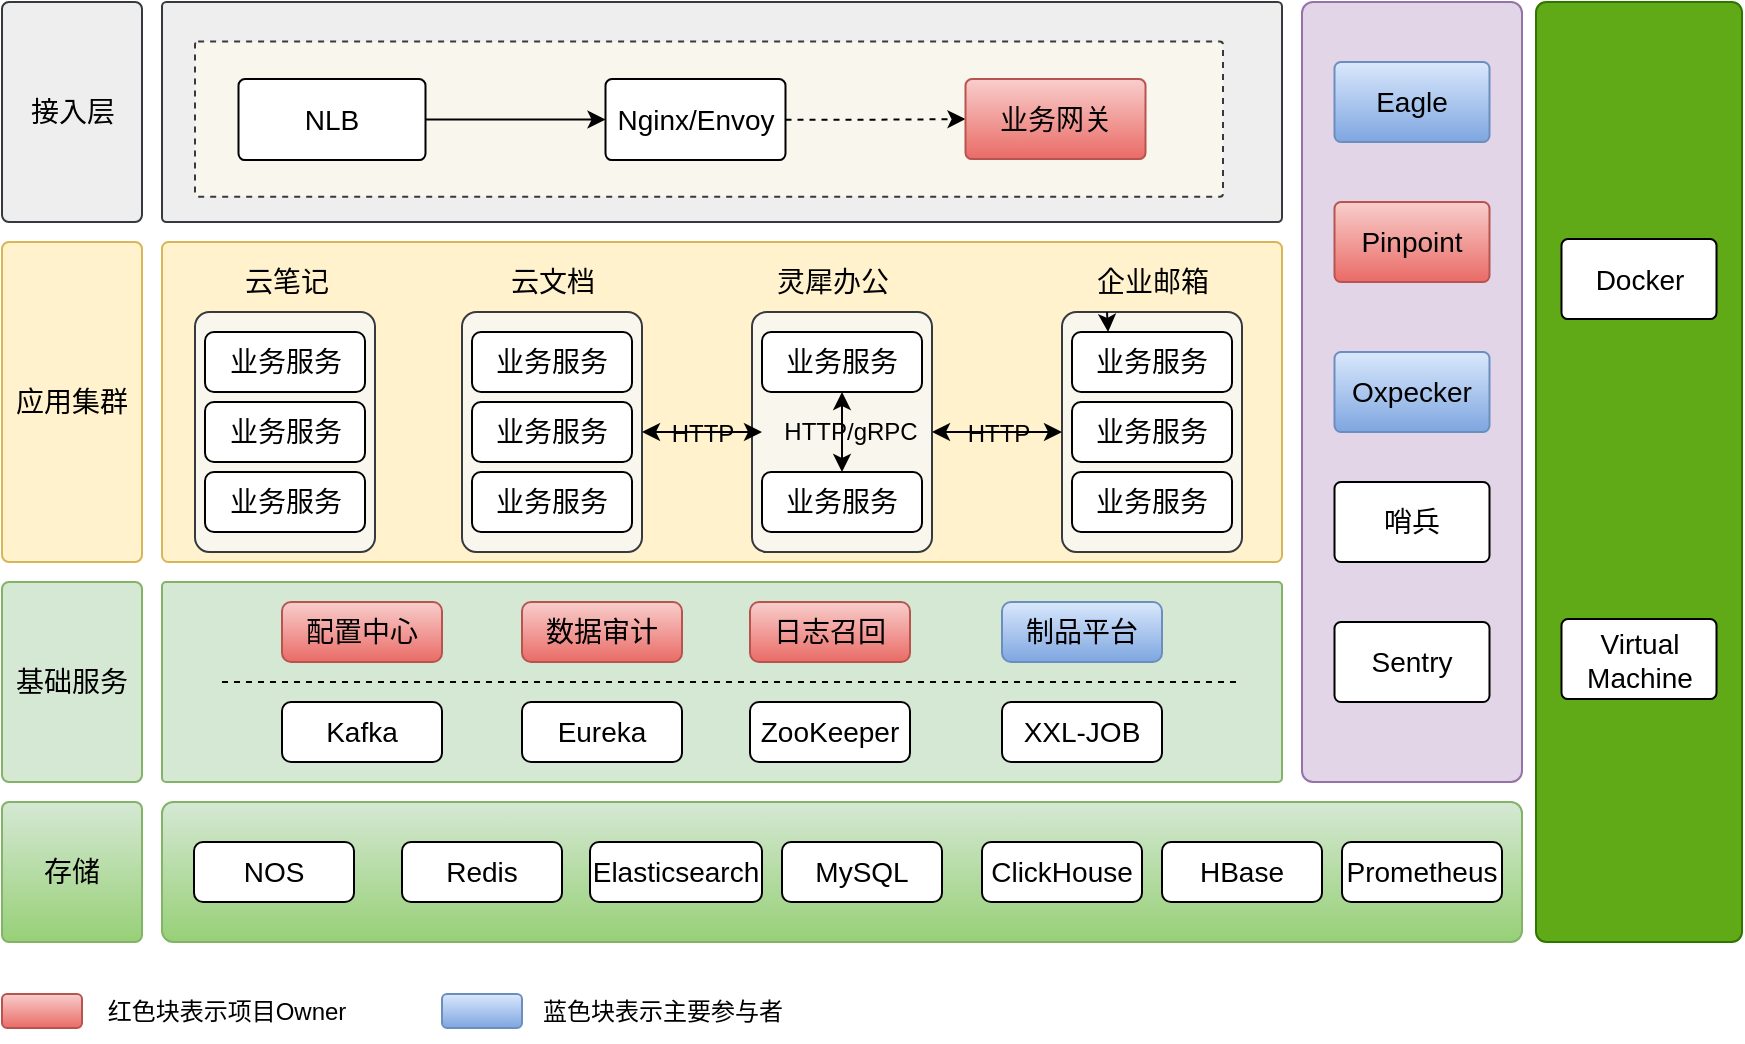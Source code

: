 <mxfile version="20.2.7" type="github" pages="9">
  <diagram id="SZeqILC4WRQRvYrKo_g2" name="灵犀架构图">
    <mxGraphModel dx="946" dy="613" grid="1" gridSize="10" guides="1" tooltips="1" connect="1" arrows="1" fold="1" page="1" pageScale="1" pageWidth="827" pageHeight="1169" math="0" shadow="0">
      <root>
        <mxCell id="0" />
        <mxCell id="1" parent="0" />
        <mxCell id="z96YX2Z_3esr8ZKRBaH9-15" value="" style="rounded=1;whiteSpace=wrap;html=1;arcSize=2;fillStyle=auto;shadow=0;glass=0;sketch=0;fillColor=#eeeeee;strokeColor=#36393d;fontSize=14;" parent="1" vertex="1">
          <mxGeometry x="140" y="80" width="560" height="110" as="geometry" />
        </mxCell>
        <mxCell id="z96YX2Z_3esr8ZKRBaH9-46" value="" style="rounded=1;whiteSpace=wrap;html=1;arcSize=2;fillStyle=auto;shadow=0;glass=0;sketch=0;dashed=1;strokeWidth=1;fillColor=#f9f7ed;strokeColor=#36393d;fontSize=14;" parent="1" vertex="1">
          <mxGeometry x="156.5" y="99.75" width="514" height="77.6" as="geometry" />
        </mxCell>
        <mxCell id="z96YX2Z_3esr8ZKRBaH9-7" value="" style="rounded=1;whiteSpace=wrap;html=1;perimeterSpacing=10;imageWidth=24;imageHeight=24;arcSize=5;fillColor=#eeeeee;strokeColor=#36393d;fontSize=14;" parent="1" vertex="1">
          <mxGeometry x="60" y="80" width="70" height="110" as="geometry" />
        </mxCell>
        <mxCell id="z96YX2Z_3esr8ZKRBaH9-6" value="接入层" style="text;html=1;align=center;verticalAlign=middle;resizable=0;points=[];autosize=1;strokeColor=none;fillColor=none;fontSize=14;" parent="1" vertex="1">
          <mxGeometry x="60" y="120" width="70" height="30" as="geometry" />
        </mxCell>
        <mxCell id="z96YX2Z_3esr8ZKRBaH9-28" value="应用集群" style="rounded=1;whiteSpace=wrap;html=1;perimeterSpacing=10;imageWidth=24;imageHeight=24;arcSize=5;fillColor=#fff2cc;strokeColor=#d6b656;fontSize=14;" parent="1" vertex="1">
          <mxGeometry x="60" y="200" width="70" height="160" as="geometry" />
        </mxCell>
        <mxCell id="z96YX2Z_3esr8ZKRBaH9-29" value="" style="rounded=1;whiteSpace=wrap;html=1;arcSize=2;fillStyle=auto;shadow=0;glass=0;sketch=0;fillColor=#fff2cc;strokeColor=#d6b656;fontSize=14;" parent="1" vertex="1">
          <mxGeometry x="140" y="200" width="560" height="160" as="geometry" />
        </mxCell>
        <mxCell id="z96YX2Z_3esr8ZKRBaH9-30" value="" style="rounded=1;whiteSpace=wrap;html=1;arcSize=8;fillStyle=auto;shadow=0;glass=0;sketch=0;fillColor=#f9f7ed;strokeColor=#36393d;fontSize=14;" parent="1" vertex="1">
          <mxGeometry x="156.5" y="235" width="90" height="120" as="geometry" />
        </mxCell>
        <mxCell id="z96YX2Z_3esr8ZKRBaH9-31" value="业务服务" style="rounded=1;whiteSpace=wrap;html=1;shadow=0;glass=0;sketch=0;fillStyle=auto;fontSize=14;" parent="1" vertex="1">
          <mxGeometry x="161.5" y="245" width="80" height="30" as="geometry" />
        </mxCell>
        <mxCell id="z96YX2Z_3esr8ZKRBaH9-32" value="业务服务" style="rounded=1;whiteSpace=wrap;html=1;shadow=0;glass=0;sketch=0;fillStyle=auto;fontSize=14;" parent="1" vertex="1">
          <mxGeometry x="161.5" y="280" width="80" height="30" as="geometry" />
        </mxCell>
        <mxCell id="z96YX2Z_3esr8ZKRBaH9-33" value="业务服务" style="rounded=1;whiteSpace=wrap;html=1;shadow=0;glass=0;sketch=0;fillStyle=auto;fontSize=14;" parent="1" vertex="1">
          <mxGeometry x="161.5" y="315" width="80" height="30" as="geometry" />
        </mxCell>
        <mxCell id="z96YX2Z_3esr8ZKRBaH9-34" value="云笔记" style="text;html=1;align=center;verticalAlign=middle;resizable=0;points=[];autosize=1;strokeColor=none;fillColor=none;fontSize=14;" parent="1" vertex="1">
          <mxGeometry x="166.5" y="205" width="70" height="30" as="geometry" />
        </mxCell>
        <mxCell id="z96YX2Z_3esr8ZKRBaH9-35" value="" style="rounded=1;whiteSpace=wrap;html=1;arcSize=8;fillStyle=auto;shadow=0;glass=0;sketch=0;fillColor=#f9f7ed;strokeColor=#36393d;fontSize=14;" parent="1" vertex="1">
          <mxGeometry x="435" y="235" width="90" height="120" as="geometry" />
        </mxCell>
        <mxCell id="z96YX2Z_3esr8ZKRBaH9-36" value="业务服务" style="rounded=1;whiteSpace=wrap;html=1;shadow=0;glass=0;sketch=0;fillStyle=auto;fontSize=14;" parent="1" vertex="1">
          <mxGeometry x="440" y="245" width="80" height="30" as="geometry" />
        </mxCell>
        <mxCell id="z96YX2Z_3esr8ZKRBaH9-38" value="业务服务" style="rounded=1;whiteSpace=wrap;html=1;shadow=0;glass=0;sketch=0;fillStyle=auto;fontSize=14;" parent="1" vertex="1">
          <mxGeometry x="440" y="315" width="80" height="30" as="geometry" />
        </mxCell>
        <mxCell id="z96YX2Z_3esr8ZKRBaH9-39" value="灵犀办公" style="text;html=1;align=center;verticalAlign=middle;resizable=0;points=[];autosize=1;strokeColor=none;fillColor=none;fontSize=14;" parent="1" vertex="1">
          <mxGeometry x="435" y="205" width="80" height="30" as="geometry" />
        </mxCell>
        <mxCell id="z96YX2Z_3esr8ZKRBaH9-40" value="" style="rounded=1;whiteSpace=wrap;html=1;arcSize=8;fillStyle=auto;shadow=0;glass=0;sketch=0;fillColor=#f9f7ed;strokeColor=#36393d;fontSize=14;" parent="1" vertex="1">
          <mxGeometry x="590" y="235" width="90" height="120" as="geometry" />
        </mxCell>
        <mxCell id="z96YX2Z_3esr8ZKRBaH9-41" value="业务服务" style="rounded=1;whiteSpace=wrap;html=1;shadow=0;glass=0;sketch=0;fillStyle=auto;fontSize=14;" parent="1" vertex="1">
          <mxGeometry x="595" y="245" width="80" height="30" as="geometry" />
        </mxCell>
        <mxCell id="z96YX2Z_3esr8ZKRBaH9-42" value="业务服务" style="rounded=1;whiteSpace=wrap;html=1;shadow=0;glass=0;sketch=0;fillStyle=auto;fontSize=14;" parent="1" vertex="1">
          <mxGeometry x="595" y="280" width="80" height="30" as="geometry" />
        </mxCell>
        <mxCell id="z96YX2Z_3esr8ZKRBaH9-43" value="业务服务" style="rounded=1;whiteSpace=wrap;html=1;shadow=0;glass=0;sketch=0;fillStyle=auto;fontSize=14;" parent="1" vertex="1">
          <mxGeometry x="595" y="315" width="80" height="30" as="geometry" />
        </mxCell>
        <mxCell id="z96YX2Z_3esr8ZKRBaH9-44" value="企业邮箱" style="text;html=1;align=center;verticalAlign=middle;resizable=0;points=[];autosize=1;strokeColor=none;fillColor=none;fontSize=14;" parent="1" vertex="1">
          <mxGeometry x="595" y="205" width="80" height="30" as="geometry" />
        </mxCell>
        <mxCell id="z96YX2Z_3esr8ZKRBaH9-47" value="基础服务" style="rounded=1;whiteSpace=wrap;html=1;perimeterSpacing=10;imageWidth=24;imageHeight=24;arcSize=5;fillColor=#d5e8d4;strokeColor=#82b366;fontSize=14;" parent="1" vertex="1">
          <mxGeometry x="60" y="370" width="70" height="100" as="geometry" />
        </mxCell>
        <mxCell id="z96YX2Z_3esr8ZKRBaH9-48" value="" style="rounded=1;whiteSpace=wrap;html=1;arcSize=2;fillStyle=auto;shadow=0;glass=0;sketch=0;fillColor=#d5e8d4;strokeColor=#82b366;fontSize=14;" parent="1" vertex="1">
          <mxGeometry x="140" y="370" width="560" height="100" as="geometry" />
        </mxCell>
        <mxCell id="z96YX2Z_3esr8ZKRBaH9-49" value="配置中心" style="rounded=1;whiteSpace=wrap;html=1;shadow=0;glass=0;sketch=0;fillStyle=auto;fontSize=14;fillColor=#f8cecc;gradientColor=#ea6b66;strokeColor=#b85450;" parent="1" vertex="1">
          <mxGeometry x="200" y="380" width="80" height="30" as="geometry" />
        </mxCell>
        <mxCell id="z96YX2Z_3esr8ZKRBaH9-50" value="数据审计" style="rounded=1;whiteSpace=wrap;html=1;shadow=0;glass=0;sketch=0;fillStyle=auto;fontSize=14;fillColor=#f8cecc;gradientColor=#ea6b66;strokeColor=#b85450;" parent="1" vertex="1">
          <mxGeometry x="320" y="380" width="80" height="30" as="geometry" />
        </mxCell>
        <mxCell id="z96YX2Z_3esr8ZKRBaH9-51" value="日志召回" style="rounded=1;whiteSpace=wrap;html=1;shadow=0;glass=0;sketch=0;fillStyle=auto;fontSize=14;fillColor=#f8cecc;strokeColor=#b85450;gradientColor=#ea6b66;" parent="1" vertex="1">
          <mxGeometry x="434" y="380" width="80" height="30" as="geometry" />
        </mxCell>
        <mxCell id="z96YX2Z_3esr8ZKRBaH9-52" value="制品平台" style="rounded=1;whiteSpace=wrap;html=1;shadow=0;glass=0;sketch=0;fillStyle=auto;fontSize=14;fillColor=#dae8fc;strokeColor=#6c8ebf;gradientColor=#7ea6e0;" parent="1" vertex="1">
          <mxGeometry x="560" y="380" width="80" height="30" as="geometry" />
        </mxCell>
        <mxCell id="z96YX2Z_3esr8ZKRBaH9-62" value="存储" style="rounded=1;whiteSpace=wrap;html=1;perimeterSpacing=10;imageWidth=24;imageHeight=24;arcSize=5;fillColor=#d5e8d4;strokeColor=#82b366;gradientColor=#97d077;fontSize=14;" parent="1" vertex="1">
          <mxGeometry x="60" y="480" width="70" height="70" as="geometry" />
        </mxCell>
        <mxCell id="z96YX2Z_3esr8ZKRBaH9-63" value="" style="rounded=1;whiteSpace=wrap;html=1;arcSize=8;fillStyle=auto;shadow=0;glass=0;sketch=0;fillColor=#d5e8d4;strokeColor=#82b366;gradientColor=#97d077;fontSize=14;" parent="1" vertex="1">
          <mxGeometry x="140" y="480" width="680" height="70" as="geometry" />
        </mxCell>
        <mxCell id="z96YX2Z_3esr8ZKRBaH9-65" value="Redis" style="rounded=1;whiteSpace=wrap;html=1;shadow=0;glass=0;sketch=0;fillStyle=auto;fontSize=14;" parent="1" vertex="1">
          <mxGeometry x="260" y="500" width="80" height="30" as="geometry" />
        </mxCell>
        <mxCell id="z96YX2Z_3esr8ZKRBaH9-66" value="Elasticsearch" style="rounded=1;whiteSpace=wrap;html=1;shadow=0;glass=0;sketch=0;fillStyle=auto;fontSize=14;" parent="1" vertex="1">
          <mxGeometry x="354" y="500" width="86" height="30" as="geometry" />
        </mxCell>
        <mxCell id="z96YX2Z_3esr8ZKRBaH9-67" value="MySQL" style="rounded=1;whiteSpace=wrap;html=1;shadow=0;glass=0;sketch=0;fillStyle=auto;fontSize=14;" parent="1" vertex="1">
          <mxGeometry x="450" y="500" width="80" height="30" as="geometry" />
        </mxCell>
        <mxCell id="z96YX2Z_3esr8ZKRBaH9-68" value="ClickHouse" style="rounded=1;whiteSpace=wrap;html=1;shadow=0;glass=0;sketch=0;fillStyle=auto;fontSize=14;" parent="1" vertex="1">
          <mxGeometry x="550" y="500" width="80" height="30" as="geometry" />
        </mxCell>
        <mxCell id="z96YX2Z_3esr8ZKRBaH9-69" value="NOS" style="rounded=1;whiteSpace=wrap;html=1;shadow=0;glass=0;sketch=0;fillStyle=auto;fontSize=14;" parent="1" vertex="1">
          <mxGeometry x="156" y="500" width="80" height="30" as="geometry" />
        </mxCell>
        <mxCell id="z96YX2Z_3esr8ZKRBaH9-70" value="" style="rounded=1;whiteSpace=wrap;html=1;arcSize=5;fillStyle=auto;shadow=0;glass=0;sketch=0;fillColor=#e1d5e7;strokeColor=#9673a6;align=center;fontSize=14;" parent="1" vertex="1">
          <mxGeometry x="710" y="80" width="110" height="390" as="geometry" />
        </mxCell>
        <mxCell id="z96YX2Z_3esr8ZKRBaH9-72" value="" style="endArrow=classic;startArrow=classic;html=1;rounded=0;strokeWidth=1;entryX=0.5;entryY=1;entryDx=0;entryDy=0;exitX=0.5;exitY=0;exitDx=0;exitDy=0;fontSize=14;" parent="1" source="z96YX2Z_3esr8ZKRBaH9-38" target="z96YX2Z_3esr8ZKRBaH9-36" edge="1">
          <mxGeometry width="50" height="50" relative="1" as="geometry">
            <mxPoint x="291.75" y="335" as="sourcePoint" />
            <mxPoint x="341.75" y="285" as="targetPoint" />
          </mxGeometry>
        </mxCell>
        <mxCell id="z96YX2Z_3esr8ZKRBaH9-73" value="&lt;font style=&quot;font-size: 12px;&quot;&gt;HTTP/gRPC&lt;/font&gt;" style="edgeLabel;html=1;align=center;verticalAlign=middle;resizable=0;points=[];labelBackgroundColor=none;fontSize=14;" parent="z96YX2Z_3esr8ZKRBaH9-72" vertex="1" connectable="0">
          <mxGeometry x="0.05" y="-4" relative="1" as="geometry">
            <mxPoint as="offset" />
          </mxGeometry>
        </mxCell>
        <mxCell id="z96YX2Z_3esr8ZKRBaH9-75" value="Kafka" style="rounded=1;whiteSpace=wrap;html=1;shadow=0;glass=0;sketch=0;fillStyle=auto;fontSize=14;" parent="1" vertex="1">
          <mxGeometry x="200" y="430" width="80" height="30" as="geometry" />
        </mxCell>
        <mxCell id="z96YX2Z_3esr8ZKRBaH9-76" value="Eureka" style="rounded=1;whiteSpace=wrap;html=1;shadow=0;glass=0;sketch=0;fillStyle=auto;fontSize=14;" parent="1" vertex="1">
          <mxGeometry x="320" y="430" width="80" height="30" as="geometry" />
        </mxCell>
        <mxCell id="z96YX2Z_3esr8ZKRBaH9-77" value="ZooKeeper" style="rounded=1;whiteSpace=wrap;html=1;shadow=0;glass=0;sketch=0;fillStyle=auto;fontSize=14;" parent="1" vertex="1">
          <mxGeometry x="434" y="430" width="80" height="30" as="geometry" />
        </mxCell>
        <mxCell id="z96YX2Z_3esr8ZKRBaH9-78" value="XXL-JOB" style="rounded=1;whiteSpace=wrap;html=1;shadow=0;glass=0;sketch=0;fillStyle=auto;fontSize=14;" parent="1" vertex="1">
          <mxGeometry x="560" y="430" width="80" height="30" as="geometry" />
        </mxCell>
        <mxCell id="z96YX2Z_3esr8ZKRBaH9-81" value="HBase" style="rounded=1;whiteSpace=wrap;html=1;shadow=0;glass=0;sketch=0;fillStyle=auto;fontSize=14;" parent="1" vertex="1">
          <mxGeometry x="640" y="500" width="80" height="30" as="geometry" />
        </mxCell>
        <mxCell id="z96YX2Z_3esr8ZKRBaH9-83" value="Prometheus" style="rounded=1;whiteSpace=wrap;html=1;shadow=0;glass=0;sketch=0;fillStyle=auto;fontSize=14;" parent="1" vertex="1">
          <mxGeometry x="730" y="500" width="80" height="30" as="geometry" />
        </mxCell>
        <mxCell id="z96YX2Z_3esr8ZKRBaH9-85" value="" style="endArrow=none;dashed=1;html=1;rounded=0;fontFamily=Verdana;strokeWidth=1;fontSize=14;" parent="1" edge="1">
          <mxGeometry width="50" height="50" relative="1" as="geometry">
            <mxPoint x="170" y="420" as="sourcePoint" />
            <mxPoint x="680" y="420" as="targetPoint" />
          </mxGeometry>
        </mxCell>
        <mxCell id="z96YX2Z_3esr8ZKRBaH9-97" style="edgeStyle=orthogonalEdgeStyle;rounded=0;orthogonalLoop=1;jettySize=auto;html=1;entryX=0;entryY=0.5;entryDx=0;entryDy=0;fontFamily=Verdana;strokeWidth=1;dashed=1;fontSize=14;" parent="1" source="z96YX2Z_3esr8ZKRBaH9-91" target="z96YX2Z_3esr8ZKRBaH9-95" edge="1">
          <mxGeometry relative="1" as="geometry" />
        </mxCell>
        <mxCell id="z96YX2Z_3esr8ZKRBaH9-91" value="Nginx/Envoy" style="rounded=1;whiteSpace=wrap;html=1;arcSize=8;fillStyle=auto;shadow=0;glass=0;sketch=0;fontSize=14;" parent="1" vertex="1">
          <mxGeometry x="361.75" y="118.55" width="90" height="40.5" as="geometry" />
        </mxCell>
        <mxCell id="z96YX2Z_3esr8ZKRBaH9-96" value="" style="edgeStyle=orthogonalEdgeStyle;rounded=0;orthogonalLoop=1;jettySize=auto;html=1;fontFamily=Verdana;strokeWidth=1;fontSize=14;" parent="1" source="z96YX2Z_3esr8ZKRBaH9-94" target="z96YX2Z_3esr8ZKRBaH9-91" edge="1">
          <mxGeometry relative="1" as="geometry" />
        </mxCell>
        <mxCell id="z96YX2Z_3esr8ZKRBaH9-94" value="NLB" style="rounded=1;whiteSpace=wrap;html=1;arcSize=8;fillStyle=auto;shadow=0;glass=0;sketch=0;fontSize=14;" parent="1" vertex="1">
          <mxGeometry x="178.25" y="118.55" width="93.5" height="40.5" as="geometry" />
        </mxCell>
        <mxCell id="z96YX2Z_3esr8ZKRBaH9-95" value="业务网关" style="rounded=1;whiteSpace=wrap;html=1;arcSize=8;fillStyle=auto;shadow=0;glass=0;sketch=0;fontSize=14;fillColor=#f8cecc;gradientColor=#ea6b66;strokeColor=#b85450;" parent="1" vertex="1">
          <mxGeometry x="541.75" y="118.55" width="90" height="40" as="geometry" />
        </mxCell>
        <mxCell id="z96YX2Z_3esr8ZKRBaH9-98" value="Pinpoint" style="rounded=1;whiteSpace=wrap;html=1;arcSize=8;fillStyle=auto;shadow=0;glass=0;sketch=0;fontSize=14;fillColor=#f8cecc;gradientColor=#ea6b66;strokeColor=#b85450;" parent="1" vertex="1">
          <mxGeometry x="726.25" y="180" width="77.5" height="40" as="geometry" />
        </mxCell>
        <mxCell id="z96YX2Z_3esr8ZKRBaH9-101" value="Eagle" style="rounded=1;whiteSpace=wrap;html=1;arcSize=8;fillStyle=auto;shadow=0;glass=0;sketch=0;fontSize=14;fillColor=#dae8fc;gradientColor=#7ea6e0;strokeColor=#6c8ebf;" parent="1" vertex="1">
          <mxGeometry x="726.25" y="110" width="77.5" height="40" as="geometry" />
        </mxCell>
        <mxCell id="z96YX2Z_3esr8ZKRBaH9-102" value="Oxpecker" style="rounded=1;whiteSpace=wrap;html=1;arcSize=8;fillStyle=auto;shadow=0;glass=0;sketch=0;fontSize=14;fillColor=#dae8fc;gradientColor=#7ea6e0;strokeColor=#6c8ebf;" parent="1" vertex="1">
          <mxGeometry x="726.25" y="255" width="77.5" height="40" as="geometry" />
        </mxCell>
        <mxCell id="UBHEA0RbHnU4MNlAUWAK-3" value="哨兵" style="rounded=1;whiteSpace=wrap;html=1;arcSize=8;fillStyle=auto;shadow=0;glass=0;sketch=0;fontSize=14;" parent="1" vertex="1">
          <mxGeometry x="726.25" y="320" width="77.5" height="40" as="geometry" />
        </mxCell>
        <mxCell id="UBHEA0RbHnU4MNlAUWAK-5" value="" style="rounded=1;whiteSpace=wrap;html=1;arcSize=5;fillStyle=auto;shadow=0;glass=0;sketch=0;align=center;fillColor=#60a917;fontColor=#ffffff;strokeColor=#2D7600;fontSize=14;" parent="1" vertex="1">
          <mxGeometry x="827" y="80" width="103" height="470" as="geometry" />
        </mxCell>
        <mxCell id="UBHEA0RbHnU4MNlAUWAK-7" value="Docker" style="rounded=1;whiteSpace=wrap;html=1;arcSize=8;fillStyle=auto;shadow=0;glass=0;sketch=0;fontSize=14;" parent="1" vertex="1">
          <mxGeometry x="839.75" y="198.55" width="77.5" height="40" as="geometry" />
        </mxCell>
        <mxCell id="UBHEA0RbHnU4MNlAUWAK-8" value="Virtual Machine" style="rounded=1;whiteSpace=wrap;html=1;arcSize=8;fillStyle=auto;shadow=0;glass=0;sketch=0;fontSize=14;" parent="1" vertex="1">
          <mxGeometry x="839.75" y="388.55" width="77.5" height="40" as="geometry" />
        </mxCell>
        <mxCell id="UBHEA0RbHnU4MNlAUWAK-9" style="edgeStyle=orthogonalEdgeStyle;rounded=0;orthogonalLoop=1;jettySize=auto;html=1;exitX=0.25;exitY=0;exitDx=0;exitDy=0;entryX=0.256;entryY=0.083;entryDx=0;entryDy=0;entryPerimeter=0;dashed=1;fontFamily=Verdana;strokeWidth=1;fontSize=14;" parent="1" source="z96YX2Z_3esr8ZKRBaH9-40" target="z96YX2Z_3esr8ZKRBaH9-40" edge="1">
          <mxGeometry relative="1" as="geometry" />
        </mxCell>
        <mxCell id="P-YujoYRVAD8OntFmW3c-2" value="Sentry" style="rounded=1;whiteSpace=wrap;html=1;arcSize=8;fillStyle=auto;shadow=0;glass=0;sketch=0;fontSize=14;" parent="1" vertex="1">
          <mxGeometry x="726.25" y="390" width="77.5" height="40" as="geometry" />
        </mxCell>
        <mxCell id="P1oTxDfYXLuIh1gySndn-6" value="" style="rounded=1;whiteSpace=wrap;html=1;arcSize=8;fillStyle=auto;shadow=0;glass=0;sketch=0;fillColor=#f9f7ed;strokeColor=#36393d;fontSize=14;" parent="1" vertex="1">
          <mxGeometry x="290" y="235" width="90" height="120" as="geometry" />
        </mxCell>
        <mxCell id="P1oTxDfYXLuIh1gySndn-7" value="业务服务" style="rounded=1;whiteSpace=wrap;html=1;shadow=0;glass=0;sketch=0;fillStyle=auto;fontSize=14;" parent="1" vertex="1">
          <mxGeometry x="295" y="245" width="80" height="30" as="geometry" />
        </mxCell>
        <mxCell id="P1oTxDfYXLuIh1gySndn-8" value="业务服务" style="rounded=1;whiteSpace=wrap;html=1;shadow=0;glass=0;sketch=0;fillStyle=auto;fontSize=14;" parent="1" vertex="1">
          <mxGeometry x="295" y="280" width="80" height="30" as="geometry" />
        </mxCell>
        <mxCell id="z96YX2Z_3esr8ZKRBaH9-74" value="&lt;span style=&quot;font-size: 12px;&quot;&gt;HTTP&lt;/span&gt;" style="endArrow=classic;startArrow=classic;html=1;rounded=0;strokeWidth=1;entryX=0;entryY=0.5;entryDx=0;entryDy=0;exitX=1;exitY=0.5;exitDx=0;exitDy=0;labelBackgroundColor=none;fontSize=14;" parent="1" source="z96YX2Z_3esr8ZKRBaH9-35" target="z96YX2Z_3esr8ZKRBaH9-40" edge="1">
          <mxGeometry width="50" height="50" relative="1" as="geometry">
            <mxPoint x="471.75" y="325" as="sourcePoint" />
            <mxPoint x="521.75" y="275" as="targetPoint" />
          </mxGeometry>
        </mxCell>
        <mxCell id="P1oTxDfYXLuIh1gySndn-9" value="业务服务" style="rounded=1;whiteSpace=wrap;html=1;shadow=0;glass=0;sketch=0;fillStyle=auto;fontSize=14;" parent="1" vertex="1">
          <mxGeometry x="295" y="315" width="80" height="30" as="geometry" />
        </mxCell>
        <mxCell id="P1oTxDfYXLuIh1gySndn-10" value="云文档" style="text;html=1;align=center;verticalAlign=middle;resizable=0;points=[];autosize=1;strokeColor=none;fillColor=none;fontSize=14;" parent="1" vertex="1">
          <mxGeometry x="300" y="205" width="70" height="30" as="geometry" />
        </mxCell>
        <mxCell id="P1oTxDfYXLuIh1gySndn-12" value="&lt;span style=&quot;font-size: 12px;&quot;&gt;HTTP&lt;/span&gt;" style="endArrow=classic;startArrow=classic;html=1;rounded=0;strokeWidth=1;exitX=1;exitY=0.5;exitDx=0;exitDy=0;labelBackgroundColor=none;fontSize=14;" parent="1" source="P1oTxDfYXLuIh1gySndn-6" edge="1">
          <mxGeometry width="50" height="50" relative="1" as="geometry">
            <mxPoint x="535" y="305" as="sourcePoint" />
            <mxPoint x="440" y="295" as="targetPoint" />
          </mxGeometry>
        </mxCell>
        <mxCell id="P1oTxDfYXLuIh1gySndn-15" value="" style="rounded=1;whiteSpace=wrap;html=1;shadow=0;glass=0;sketch=0;fillStyle=auto;fontSize=14;fillColor=#f8cecc;strokeColor=#b85450;gradientColor=#ea6b66;" parent="1" vertex="1">
          <mxGeometry x="60" y="576" width="40" height="17" as="geometry" />
        </mxCell>
        <mxCell id="P1oTxDfYXLuIh1gySndn-16" value="红色块表示项目Owner" style="text;html=1;align=center;verticalAlign=middle;resizable=0;points=[];autosize=1;strokeColor=none;fillColor=none;fontSize=12;" parent="1" vertex="1">
          <mxGeometry x="101.5" y="570" width="140" height="30" as="geometry" />
        </mxCell>
        <mxCell id="P1oTxDfYXLuIh1gySndn-20" value="" style="rounded=1;whiteSpace=wrap;html=1;shadow=0;glass=0;sketch=0;fillStyle=auto;fontSize=14;fillColor=#dae8fc;strokeColor=#6c8ebf;gradientColor=#7ea6e0;" parent="1" vertex="1">
          <mxGeometry x="280" y="576" width="40" height="17" as="geometry" />
        </mxCell>
        <mxCell id="P1oTxDfYXLuIh1gySndn-21" value="蓝色块表示主要参与者" style="text;html=1;align=center;verticalAlign=middle;resizable=0;points=[];autosize=1;strokeColor=none;fillColor=none;fontSize=12;" parent="1" vertex="1">
          <mxGeometry x="320" y="570" width="140" height="30" as="geometry" />
        </mxCell>
      </root>
    </mxGraphModel>
  </diagram>
  <diagram id="Sl6LaS62WaYtyplBvPl4" name="eagle数据流程图">
    <mxGraphModel dx="2010" dy="766" grid="1" gridSize="10" guides="1" tooltips="1" connect="1" arrows="1" fold="1" page="1" pageScale="1" pageWidth="827" pageHeight="1169" math="0" shadow="0">
      <root>
        <mxCell id="0" />
        <mxCell id="1" parent="0" />
        <mxCell id="JpRz-c9aTU3CN5bPfdMy-83" value="" style="rounded=1;whiteSpace=wrap;html=1;arcSize=5;fillStyle=auto;shadow=0;glass=0;sketch=0;align=center;imageHeight=24;fillColor=#d0cee2;strokeColor=#56517e;" parent="1" vertex="1">
          <mxGeometry x="-320" y="1070.29" width="1130" height="100" as="geometry" />
        </mxCell>
        <mxCell id="JpRz-c9aTU3CN5bPfdMy-81" value="" style="rounded=1;whiteSpace=wrap;html=1;arcSize=5;fillStyle=auto;shadow=0;glass=0;sketch=0;align=center;imageHeight=24;fillColor=#ffe6cc;strokeColor=#d79b00;" parent="1" vertex="1">
          <mxGeometry x="-320" y="890" width="1130" height="110" as="geometry" />
        </mxCell>
        <mxCell id="JpRz-c9aTU3CN5bPfdMy-80" value="" style="rounded=1;whiteSpace=wrap;html=1;arcSize=5;fillStyle=auto;shadow=0;glass=0;sketch=0;align=center;imageHeight=24;fillColor=#d5e8d4;strokeColor=#82b366;" parent="1" vertex="1">
          <mxGeometry x="-320" y="670" width="1130" height="140" as="geometry" />
        </mxCell>
        <mxCell id="JpRz-c9aTU3CN5bPfdMy-79" value="" style="rounded=1;whiteSpace=wrap;html=1;arcSize=5;fillStyle=auto;shadow=0;glass=0;sketch=0;align=center;imageHeight=24;fillColor=#dae8fc;strokeColor=#6c8ebf;" parent="1" vertex="1">
          <mxGeometry x="-320" y="440" width="1130" height="150" as="geometry" />
        </mxCell>
        <mxCell id="JpRz-c9aTU3CN5bPfdMy-59" value="" style="endArrow=classic;html=1;rounded=0;jumpStyle=arc;jumpSize=12;dashed=1;entryX=0.5;entryY=0;entryDx=0;entryDy=0;exitX=0.75;exitY=1;exitDx=0;exitDy=0;" parent="1" source="JpRz-c9aTU3CN5bPfdMy-24" target="JpRz-c9aTU3CN5bPfdMy-57" edge="1">
          <mxGeometry width="50" height="50" relative="1" as="geometry">
            <mxPoint x="50" y="930" as="sourcePoint" />
            <mxPoint x="100" y="880" as="targetPoint" />
            <Array as="points">
              <mxPoint x="123" y="880" />
              <mxPoint x="513" y="880" />
            </Array>
          </mxGeometry>
        </mxCell>
        <mxCell id="JpRz-c9aTU3CN5bPfdMy-62" value="&lt;font style=&quot;font-size: 14px;&quot;&gt;链路数据&lt;/font&gt;" style="edgeLabel;html=1;align=center;verticalAlign=middle;resizable=0;points=[];" parent="JpRz-c9aTU3CN5bPfdMy-59" vertex="1" connectable="0">
          <mxGeometry x="-0.845" y="1" relative="1" as="geometry">
            <mxPoint y="-1" as="offset" />
          </mxGeometry>
        </mxCell>
        <mxCell id="JpRz-c9aTU3CN5bPfdMy-57" value="" style="rounded=1;whiteSpace=wrap;html=1;arcSize=5;fillStyle=auto;shadow=0;glass=0;sketch=0;align=center;imageHeight=24;dashed=1;fillColor=#fad9d5;strokeColor=#ae4132;" parent="1" vertex="1">
          <mxGeometry x="380" y="910" width="266.62" height="80" as="geometry" />
        </mxCell>
        <mxCell id="JpRz-c9aTU3CN5bPfdMy-36" style="edgeStyle=elbowEdgeStyle;rounded=0;orthogonalLoop=1;jettySize=auto;html=1;entryX=1;entryY=0.5;entryDx=0;entryDy=0;dashed=1;jumpStyle=none;jumpSize=60;" parent="1" source="JpRz-c9aTU3CN5bPfdMy-21" target="JpRz-c9aTU3CN5bPfdMy-24" edge="1">
          <mxGeometry relative="1" as="geometry">
            <Array as="points" />
          </mxGeometry>
        </mxCell>
        <mxCell id="JpRz-c9aTU3CN5bPfdMy-78" value="&lt;font style=&quot;font-size: 14px;&quot;&gt;URL &amp;amp; Span数据&lt;/font&gt;" style="edgeLabel;html=1;align=center;verticalAlign=middle;resizable=0;points=[];" parent="JpRz-c9aTU3CN5bPfdMy-36" vertex="1" connectable="0">
          <mxGeometry x="-0.308" y="2" relative="1" as="geometry">
            <mxPoint x="20" y="-2" as="offset" />
          </mxGeometry>
        </mxCell>
        <mxCell id="JpRz-c9aTU3CN5bPfdMy-21" value="" style="rounded=1;whiteSpace=wrap;html=1;arcSize=5;fillStyle=auto;shadow=0;glass=0;sketch=0;align=center;imageHeight=24;dashed=1;fillColor=#d0cee2;strokeColor=#56517e;" parent="1" vertex="1">
          <mxGeometry x="448.37" y="690" width="190" height="110" as="geometry" />
        </mxCell>
        <mxCell id="JpRz-c9aTU3CN5bPfdMy-32" style="edgeStyle=orthogonalEdgeStyle;rounded=0;orthogonalLoop=1;jettySize=auto;html=1;entryX=0.75;entryY=0;entryDx=0;entryDy=0;dashed=1;exitX=0.25;exitY=1;exitDx=0;exitDy=0;jumpStyle=arc;jumpSize=12;" parent="1" source="JpRz-c9aTU3CN5bPfdMy-4" target="C4hprpsmrjFJ4n2raPfl-7" edge="1">
          <mxGeometry relative="1" as="geometry">
            <Array as="points">
              <mxPoint x="420" y="650" />
              <mxPoint x="290" y="650" />
            </Array>
          </mxGeometry>
        </mxCell>
        <mxCell id="JpRz-c9aTU3CN5bPfdMy-40" value="&lt;font style=&quot;font-size: 14px;&quot;&gt;应用日志&lt;/font&gt;" style="edgeLabel;html=1;align=center;verticalAlign=middle;resizable=0;points=[];" parent="JpRz-c9aTU3CN5bPfdMy-32" vertex="1" connectable="0">
          <mxGeometry x="-0.79" y="3" relative="1" as="geometry">
            <mxPoint y="-1" as="offset" />
          </mxGeometry>
        </mxCell>
        <mxCell id="JpRz-c9aTU3CN5bPfdMy-34" style="edgeStyle=orthogonalEdgeStyle;rounded=0;orthogonalLoop=1;jettySize=auto;html=1;entryX=0.5;entryY=0;entryDx=0;entryDy=0;dashed=1;" parent="1" source="JpRz-c9aTU3CN5bPfdMy-4" target="JpRz-c9aTU3CN5bPfdMy-21" edge="1">
          <mxGeometry relative="1" as="geometry" />
        </mxCell>
        <mxCell id="JpRz-c9aTU3CN5bPfdMy-42" value="&lt;font style=&quot;font-size: 14px;&quot;&gt;APM数据&lt;/font&gt;" style="edgeLabel;html=1;align=center;verticalAlign=middle;resizable=0;points=[];" parent="JpRz-c9aTU3CN5bPfdMy-34" vertex="1" connectable="0">
          <mxGeometry x="-0.127" y="1" relative="1" as="geometry">
            <mxPoint y="-1" as="offset" />
          </mxGeometry>
        </mxCell>
        <mxCell id="JpRz-c9aTU3CN5bPfdMy-4" value="" style="rounded=1;whiteSpace=wrap;html=1;arcSize=5;fillStyle=auto;shadow=0;glass=0;sketch=0;align=center;imageHeight=24;dashed=1;fillColor=#cce5ff;strokeColor=#36393d;" parent="1" vertex="1">
          <mxGeometry x="296.75" y="460" width="493.25" height="110" as="geometry" />
        </mxCell>
        <mxCell id="JpRz-c9aTU3CN5bPfdMy-31" style="edgeStyle=orthogonalEdgeStyle;rounded=0;orthogonalLoop=1;jettySize=auto;html=1;entryX=0.25;entryY=0;entryDx=0;entryDy=0;dashed=1;exitX=0.75;exitY=1;exitDx=0;exitDy=0;jumpSize=13;jumpStyle=arc;" parent="1" source="SVHiwuTX-WS42KIWcYjz-1" target="C4hprpsmrjFJ4n2raPfl-7" edge="1">
          <mxGeometry relative="1" as="geometry">
            <Array as="points">
              <mxPoint x="151" y="650" />
              <mxPoint x="230" y="650" />
            </Array>
          </mxGeometry>
        </mxCell>
        <mxCell id="JpRz-c9aTU3CN5bPfdMy-39" value="&lt;font style=&quot;font-size: 14px;&quot;&gt;网关日志&lt;/font&gt;" style="edgeLabel;html=1;align=center;verticalAlign=middle;resizable=0;points=[];fontSize=16;" parent="JpRz-c9aTU3CN5bPfdMy-31" vertex="1" connectable="0">
          <mxGeometry x="-0.794" relative="1" as="geometry">
            <mxPoint x="-3" y="-1" as="offset" />
          </mxGeometry>
        </mxCell>
        <mxCell id="JpRz-c9aTU3CN5bPfdMy-35" style="edgeStyle=orthogonalEdgeStyle;rounded=0;orthogonalLoop=1;jettySize=auto;html=1;entryX=0.5;entryY=0;entryDx=0;entryDy=0;dashed=1;exitX=0.25;exitY=1;exitDx=0;exitDy=0;" parent="1" source="SVHiwuTX-WS42KIWcYjz-1" target="JpRz-c9aTU3CN5bPfdMy-24" edge="1">
          <mxGeometry relative="1" as="geometry" />
        </mxCell>
        <mxCell id="JpRz-c9aTU3CN5bPfdMy-38" value="&lt;font style=&quot;font-size: 14px;&quot;&gt;网关日志&lt;/font&gt;" style="edgeLabel;html=1;align=center;verticalAlign=middle;resizable=0;points=[];" parent="JpRz-c9aTU3CN5bPfdMy-35" vertex="1" connectable="0">
          <mxGeometry x="-0.276" y="2" relative="1" as="geometry">
            <mxPoint x="-3" as="offset" />
          </mxGeometry>
        </mxCell>
        <mxCell id="JpRz-c9aTU3CN5bPfdMy-77" style="edgeStyle=elbowEdgeStyle;rounded=0;jumpStyle=arc;jumpSize=12;orthogonalLoop=1;jettySize=auto;html=1;" parent="1" source="SVHiwuTX-WS42KIWcYjz-1" target="JpRz-c9aTU3CN5bPfdMy-4" edge="1">
          <mxGeometry relative="1" as="geometry" />
        </mxCell>
        <mxCell id="SVHiwuTX-WS42KIWcYjz-1" value="" style="rounded=1;whiteSpace=wrap;html=1;arcSize=5;fillStyle=auto;shadow=0;glass=0;sketch=0;align=center;imageHeight=24;dashed=1;fillColor=#cce5ff;strokeColor=#36393d;" parent="1" vertex="1">
          <mxGeometry x="38.5" y="450" width="150" height="130" as="geometry" />
        </mxCell>
        <mxCell id="JpRz-c9aTU3CN5bPfdMy-28" style="edgeStyle=orthogonalEdgeStyle;rounded=0;orthogonalLoop=1;jettySize=auto;html=1;entryX=0.25;entryY=0;entryDx=0;entryDy=0;dashed=1;" parent="1" target="JpRz-c9aTU3CN5bPfdMy-24" edge="1">
          <mxGeometry relative="1" as="geometry">
            <mxPoint x="-135" y="545" as="sourcePoint" />
            <Array as="points">
              <mxPoint x="-135" y="650" />
              <mxPoint x="28" y="650" />
            </Array>
          </mxGeometry>
        </mxCell>
        <mxCell id="JpRz-c9aTU3CN5bPfdMy-37" value="&lt;font style=&quot;font-size: 14px;&quot;&gt;埋点数据&lt;/font&gt;" style="edgeLabel;html=1;align=center;verticalAlign=middle;resizable=0;points=[];" parent="JpRz-c9aTU3CN5bPfdMy-28" vertex="1" connectable="0">
          <mxGeometry x="-0.529" relative="1" as="geometry">
            <mxPoint as="offset" />
          </mxGeometry>
        </mxCell>
        <mxCell id="C4hprpsmrjFJ4n2raPfl-5" value="&lt;font style=&quot;font-size: 16px;&quot;&gt;Nginx&lt;/font&gt;" style="whiteSpace=wrap;html=1;rounded=1;" parent="1" vertex="1">
          <mxGeometry x="53.5" y="470" width="120" height="40" as="geometry" />
        </mxCell>
        <mxCell id="JpRz-c9aTU3CN5bPfdMy-71" style="edgeStyle=elbowEdgeStyle;rounded=0;jumpStyle=arc;jumpSize=12;orthogonalLoop=1;jettySize=auto;html=1;entryX=0.5;entryY=0;entryDx=0;entryDy=0;" parent="1" source="C4hprpsmrjFJ4n2raPfl-7" edge="1">
          <mxGeometry relative="1" as="geometry">
            <mxPoint x="265" y="1080" as="targetPoint" />
          </mxGeometry>
        </mxCell>
        <mxCell id="JpRz-c9aTU3CN5bPfdMy-87" value="&lt;font style=&quot;font-size: 20px;&quot;&gt;Loggin&lt;/font&gt;" style="edgeLabel;html=1;align=center;verticalAlign=middle;resizable=0;points=[];" parent="JpRz-c9aTU3CN5bPfdMy-71" vertex="1" connectable="0">
          <mxGeometry x="0.158" y="-1" relative="1" as="geometry">
            <mxPoint y="4" as="offset" />
          </mxGeometry>
        </mxCell>
        <mxCell id="C4hprpsmrjFJ4n2raPfl-7" value="Elasticsearch" style="whiteSpace=wrap;html=1;rounded=1;fontSize=16;" parent="1" vertex="1">
          <mxGeometry x="200" y="920" width="120" height="60" as="geometry" />
        </mxCell>
        <mxCell id="C4hprpsmrjFJ4n2raPfl-17" value="HBase" style="whiteSpace=wrap;html=1;rounded=1;fontSize=16;" parent="1" vertex="1">
          <mxGeometry x="670" y="920" width="120" height="60" as="geometry" />
        </mxCell>
        <mxCell id="JpRz-c9aTU3CN5bPfdMy-72" style="edgeStyle=elbowEdgeStyle;rounded=0;jumpStyle=arc;jumpSize=12;orthogonalLoop=1;jettySize=auto;html=1;entryX=0.413;entryY=0;entryDx=0;entryDy=0;entryPerimeter=0;" parent="1" source="C4hprpsmrjFJ4n2raPfl-23" edge="1">
          <mxGeometry relative="1" as="geometry">
            <mxPoint x="-61.645" y="1080" as="targetPoint" />
          </mxGeometry>
        </mxCell>
        <mxCell id="JpRz-c9aTU3CN5bPfdMy-86" value="&lt;font style=&quot;font-size: 20px;&quot;&gt;Metrics&lt;/font&gt;" style="edgeLabel;html=1;align=center;verticalAlign=middle;resizable=0;points=[];labelBackgroundColor=#FFFFFF;fontColor=#000000;fontSize=12;" parent="JpRz-c9aTU3CN5bPfdMy-72" vertex="1" connectable="0">
          <mxGeometry x="0.096" y="4" relative="1" as="geometry">
            <mxPoint y="4" as="offset" />
          </mxGeometry>
        </mxCell>
        <mxCell id="C4hprpsmrjFJ4n2raPfl-23" value="Prometheus" style="whiteSpace=wrap;html=1;rounded=1;fontSize=16;" parent="1" vertex="1">
          <mxGeometry x="-121.62" y="920" width="120" height="60" as="geometry" />
        </mxCell>
        <mxCell id="C4hprpsmrjFJ4n2raPfl-28" value="Redis" style="whiteSpace=wrap;html=1;rounded=1;fontSize=16;" parent="1" vertex="1">
          <mxGeometry x="518.37" y="920" width="120" height="60" as="geometry" />
        </mxCell>
        <mxCell id="C4hprpsmrjFJ4n2raPfl-35" value="网关监控" style="whiteSpace=wrap;html=1;fillColor=#d5e8d4;strokeColor=#82b366;gradientColor=#97d077;fontSize=16;arcSize=12;" parent="1" vertex="1">
          <mxGeometry x="-195" y="1095.29" width="105" height="50" as="geometry" />
        </mxCell>
        <mxCell id="6S40UeyELgvFpQEIoVue-4" value="&lt;font style=&quot;font-size: 16px;&quot;&gt;Envoy&lt;/font&gt;" style="whiteSpace=wrap;html=1;rounded=1;" parent="1" vertex="1">
          <mxGeometry x="53.5" y="520" width="120" height="40" as="geometry" />
        </mxCell>
        <mxCell id="JpRz-c9aTU3CN5bPfdMy-5" value="Nginx" style="whiteSpace=wrap;html=1;rounded=1;" parent="1" vertex="1">
          <mxGeometry x="620" y="485" width="120" height="40" as="geometry" />
        </mxCell>
        <mxCell id="JpRz-c9aTU3CN5bPfdMy-6" value="Envoy" style="whiteSpace=wrap;html=1;rounded=1;" parent="1" vertex="1">
          <mxGeometry x="470" y="485" width="120" height="40" as="geometry" />
        </mxCell>
        <mxCell id="JpRz-c9aTU3CN5bPfdMy-7" value="Nginx" style="whiteSpace=wrap;html=1;rounded=1;" parent="1" vertex="1">
          <mxGeometry x="630" y="495" width="120" height="40" as="geometry" />
        </mxCell>
        <mxCell id="JpRz-c9aTU3CN5bPfdMy-8" value="云笔记" style="whiteSpace=wrap;html=1;rounded=1;fontSize=16;" parent="1" vertex="1">
          <mxGeometry x="640" y="505" width="120" height="40" as="geometry" />
        </mxCell>
        <mxCell id="JpRz-c9aTU3CN5bPfdMy-9" value="Envoy" style="whiteSpace=wrap;html=1;rounded=1;" parent="1" vertex="1">
          <mxGeometry x="480" y="495" width="120" height="40" as="geometry" />
        </mxCell>
        <mxCell id="JpRz-c9aTU3CN5bPfdMy-10" value="灵犀办公" style="whiteSpace=wrap;html=1;rounded=1;fontSize=16;" parent="1" vertex="1">
          <mxGeometry x="490" y="505" width="120" height="40" as="geometry" />
        </mxCell>
        <mxCell id="JpRz-c9aTU3CN5bPfdMy-11" value="灵犀办公" style="whiteSpace=wrap;html=1;rounded=1;" parent="1" vertex="1">
          <mxGeometry x="320" y="485" width="120" height="40" as="geometry" />
        </mxCell>
        <mxCell id="JpRz-c9aTU3CN5bPfdMy-12" value="灵犀办公" style="whiteSpace=wrap;html=1;rounded=1;" parent="1" vertex="1">
          <mxGeometry x="330" y="495" width="120" height="40" as="geometry" />
        </mxCell>
        <mxCell id="JpRz-c9aTU3CN5bPfdMy-13" value="企业邮箱" style="whiteSpace=wrap;html=1;rounded=1;fontSize=16;" parent="1" vertex="1">
          <mxGeometry x="340" y="505" width="120" height="40" as="geometry" />
        </mxCell>
        <mxCell id="JpRz-c9aTU3CN5bPfdMy-15" value="Pinpoint" style="whiteSpace=wrap;html=1;rounded=1;" parent="1" vertex="1">
          <mxGeometry x="476.75" y="715" width="120" height="40" as="geometry" />
        </mxCell>
        <mxCell id="JpRz-c9aTU3CN5bPfdMy-16" value="Pinpoint" style="whiteSpace=wrap;html=1;rounded=1;" parent="1" vertex="1">
          <mxGeometry x="486.75" y="725" width="120" height="40" as="geometry" />
        </mxCell>
        <mxCell id="JpRz-c9aTU3CN5bPfdMy-20" value="Pinpoint" style="whiteSpace=wrap;html=1;rounded=1;fontSize=16;" parent="1" vertex="1">
          <mxGeometry x="496.75" y="735" width="120" height="40" as="geometry" />
        </mxCell>
        <mxCell id="JpRz-c9aTU3CN5bPfdMy-22" value="Elasticsearch" style="whiteSpace=wrap;html=1;rounded=1;fontSize=16;" parent="1" vertex="1">
          <mxGeometry x="388.37" y="920" width="120" height="60" as="geometry" />
        </mxCell>
        <mxCell id="JpRz-c9aTU3CN5bPfdMy-24" value="" style="rounded=1;whiteSpace=wrap;html=1;arcSize=5;fillStyle=auto;shadow=0;glass=0;sketch=0;align=center;imageHeight=24;dashed=1;fillColor=#d0cee2;strokeColor=#56517e;" parent="1" vertex="1">
          <mxGeometry x="-20" y="690" width="190" height="110" as="geometry" />
        </mxCell>
        <mxCell id="JpRz-c9aTU3CN5bPfdMy-25" value="Pinpoint" style="whiteSpace=wrap;html=1;rounded=1;" parent="1" vertex="1">
          <mxGeometry x="8.38" y="715" width="120" height="40" as="geometry" />
        </mxCell>
        <mxCell id="JpRz-c9aTU3CN5bPfdMy-26" value="Pinpoint" style="whiteSpace=wrap;html=1;rounded=1;" parent="1" vertex="1">
          <mxGeometry x="18.38" y="725" width="120" height="40" as="geometry" />
        </mxCell>
        <mxCell id="JpRz-c9aTU3CN5bPfdMy-27" value="Eagle" style="whiteSpace=wrap;html=1;rounded=1;fontSize=16;" parent="1" vertex="1">
          <mxGeometry x="28.38" y="735" width="120" height="40" as="geometry" />
        </mxCell>
        <mxCell id="JpRz-c9aTU3CN5bPfdMy-48" value="" style="endArrow=classic;html=1;rounded=0;dashed=1;jumpStyle=none;jumpSize=12;exitX=0.75;exitY=1;exitDx=0;exitDy=0;entryX=0.5;entryY=0;entryDx=0;entryDy=0;" parent="1" source="JpRz-c9aTU3CN5bPfdMy-21" target="C4hprpsmrjFJ4n2raPfl-17" edge="1">
          <mxGeometry width="50" height="50" relative="1" as="geometry">
            <mxPoint x="620" y="870" as="sourcePoint" />
            <mxPoint x="730" y="840" as="targetPoint" />
            <Array as="points">
              <mxPoint x="591" y="880" />
              <mxPoint x="730" y="880" />
            </Array>
          </mxGeometry>
        </mxCell>
        <mxCell id="JpRz-c9aTU3CN5bPfdMy-63" value="&lt;font style=&quot;font-size: 14px;&quot;&gt;APM数据&lt;/font&gt;" style="edgeLabel;html=1;align=center;verticalAlign=middle;resizable=0;points=[];fontSize=16;" parent="JpRz-c9aTU3CN5bPfdMy-48" vertex="1" connectable="0">
          <mxGeometry x="-0.695" y="1" relative="1" as="geometry">
            <mxPoint y="-1" as="offset" />
          </mxGeometry>
        </mxCell>
        <mxCell id="JpRz-c9aTU3CN5bPfdMy-54" value="" style="endArrow=classic;html=1;rounded=0;dashed=1;jumpStyle=none;jumpSize=12;entryX=0.5;entryY=0;entryDx=0;entryDy=0;exitX=0.25;exitY=1;exitDx=0;exitDy=0;" parent="1" source="JpRz-c9aTU3CN5bPfdMy-24" target="C4hprpsmrjFJ4n2raPfl-23" edge="1">
          <mxGeometry width="50" height="50" relative="1" as="geometry">
            <mxPoint x="-200" y="890" as="sourcePoint" />
            <mxPoint x="-150" y="840" as="targetPoint" />
            <Array as="points">
              <mxPoint x="28" y="880" />
              <mxPoint x="-62" y="880" />
            </Array>
          </mxGeometry>
        </mxCell>
        <mxCell id="JpRz-c9aTU3CN5bPfdMy-61" value="&lt;font style=&quot;font-size: 14px;&quot;&gt;埋点 &amp;amp; 接口数据&lt;/font&gt;" style="edgeLabel;html=1;align=center;verticalAlign=middle;resizable=0;points=[];" parent="JpRz-c9aTU3CN5bPfdMy-54" vertex="1" connectable="0">
          <mxGeometry x="-0.634" y="-1" relative="1" as="geometry">
            <mxPoint y="-1" as="offset" />
          </mxGeometry>
        </mxCell>
        <mxCell id="JpRz-c9aTU3CN5bPfdMy-64" value="其他监控" style="whiteSpace=wrap;html=1;fillColor=#d5e8d4;strokeColor=#82b366;gradientColor=#97d077;fontSize=16;" parent="1" vertex="1">
          <mxGeometry x="-86.62" y="1095.29" width="105" height="50" as="geometry" />
        </mxCell>
        <mxCell id="JpRz-c9aTU3CN5bPfdMy-65" value="埋点分析" style="whiteSpace=wrap;html=1;fillColor=#d5e8d4;strokeColor=#82b366;gradientColor=#97d077;fontSize=16;" parent="1" vertex="1">
          <mxGeometry x="22.5" y="1095.29" width="105" height="50" as="geometry" />
        </mxCell>
        <mxCell id="JpRz-c9aTU3CN5bPfdMy-66" value="网关日志" style="whiteSpace=wrap;html=1;fillColor=#d5e8d4;strokeColor=#82b366;gradientColor=#97d077;fontSize=16;" parent="1" vertex="1">
          <mxGeometry x="157.5" y="1095.29" width="105" height="50" as="geometry" />
        </mxCell>
        <mxCell id="JpRz-c9aTU3CN5bPfdMy-67" value="应用日志" style="whiteSpace=wrap;html=1;fillColor=#d5e8d4;strokeColor=#82b366;gradientColor=#97d077;fontSize=16;" parent="1" vertex="1">
          <mxGeometry x="267.5" y="1095.29" width="105" height="50" as="geometry" />
        </mxCell>
        <mxCell id="JpRz-c9aTU3CN5bPfdMy-68" value="全链路分析" style="whiteSpace=wrap;html=1;fillColor=#d5e8d4;strokeColor=#82b366;gradientColor=#97d077;fontSize=16;" parent="1" vertex="1">
          <mxGeometry x="532.5" y="1095.29" width="105" height="50" as="geometry" />
        </mxCell>
        <mxCell id="JpRz-c9aTU3CN5bPfdMy-75" value="" style="edgeStyle=elbowEdgeStyle;rounded=0;jumpStyle=arc;jumpSize=12;orthogonalLoop=1;jettySize=auto;html=1;exitX=0.1;exitY=0.5;exitDx=0;exitDy=0;exitPerimeter=0;" parent="1" source="JpRz-c9aTU3CN5bPfdMy-73" target="JpRz-c9aTU3CN5bPfdMy-68" edge="1">
          <mxGeometry relative="1" as="geometry">
            <mxPoint x="584.857" y="1040" as="sourcePoint" />
          </mxGeometry>
        </mxCell>
        <mxCell id="JpRz-c9aTU3CN5bPfdMy-88" value="&lt;font style=&quot;font-size: 20px;&quot;&gt;Tracing&lt;/font&gt;" style="edgeLabel;html=1;align=center;verticalAlign=middle;resizable=0;points=[];" parent="JpRz-c9aTU3CN5bPfdMy-75" vertex="1" connectable="0">
          <mxGeometry x="-0.442" y="3" relative="1" as="geometry">
            <mxPoint as="offset" />
          </mxGeometry>
        </mxCell>
        <mxCell id="JpRz-c9aTU3CN5bPfdMy-73" value="" style="shape=curlyBracket;whiteSpace=wrap;html=1;rounded=1;flipH=1;strokeWidth=1;direction=north;" parent="1" vertex="1">
          <mxGeometry x="380" y="1000" width="410" height="20" as="geometry" />
        </mxCell>
        <mxCell id="JpRz-c9aTU3CN5bPfdMy-90" value="&lt;font style=&quot;font-size: 20px;&quot;&gt;业务请求&lt;/font&gt;" style="text;html=1;strokeColor=none;fillColor=none;align=center;verticalAlign=middle;whiteSpace=wrap;rounded=0;fontSize=20;" parent="1" vertex="1">
          <mxGeometry x="-300" y="500" width="60" height="30" as="geometry" />
        </mxCell>
        <mxCell id="JpRz-c9aTU3CN5bPfdMy-92" value="&lt;font style=&quot;font-size: 20px;&quot;&gt;数据采集&lt;/font&gt;" style="text;html=1;strokeColor=none;fillColor=none;align=center;verticalAlign=middle;whiteSpace=wrap;rounded=0;fontSize=20;" parent="1" vertex="1">
          <mxGeometry x="-300" y="730" width="60" height="30" as="geometry" />
        </mxCell>
        <mxCell id="JpRz-c9aTU3CN5bPfdMy-93" value="&lt;font style=&quot;font-size: 20px;&quot;&gt;数据存储&lt;/font&gt;" style="text;html=1;strokeColor=none;fillColor=none;align=center;verticalAlign=middle;whiteSpace=wrap;rounded=0;fontSize=20;" parent="1" vertex="1">
          <mxGeometry x="-300" y="935" width="60" height="30" as="geometry" />
        </mxCell>
        <mxCell id="JpRz-c9aTU3CN5bPfdMy-94" value="&lt;font style=&quot;font-size: 20px;&quot;&gt;产品功能&lt;/font&gt;" style="text;html=1;strokeColor=none;fillColor=none;align=center;verticalAlign=middle;whiteSpace=wrap;rounded=0;fontSize=20;" parent="1" vertex="1">
          <mxGeometry x="-300" y="1105.29" width="60" height="30" as="geometry" />
        </mxCell>
        <mxCell id="vxDk_KuxnwlmqUi_zyYI-7" style="edgeStyle=elbowEdgeStyle;rounded=0;jumpStyle=arc;jumpSize=12;orthogonalLoop=1;jettySize=auto;html=1;entryX=0;entryY=0.5;entryDx=0;entryDy=0;fontSize=14;fontColor=#000000;" parent="1" source="vxDk_KuxnwlmqUi_zyYI-1" target="SVHiwuTX-WS42KIWcYjz-1" edge="1">
          <mxGeometry relative="1" as="geometry" />
        </mxCell>
        <mxCell id="vxDk_KuxnwlmqUi_zyYI-1" value="" style="shape=umlActor;verticalLabelPosition=bottom;verticalAlign=top;html=1;labelBackgroundColor=#FFFFFF;fontSize=14;fontColor=#000000;strokeWidth=1;" parent="1" vertex="1">
          <mxGeometry x="-160" y="477.5" width="52" height="75" as="geometry" />
        </mxCell>
      </root>
    </mxGraphModel>
  </diagram>
  <diagram id="rNEhL3fZycUAEDztAywf" name="eagle全链路traceId">
    <mxGraphModel dx="3546" dy="1226" grid="1" gridSize="10" guides="1" tooltips="1" connect="1" arrows="1" fold="1" page="1" pageScale="1" pageWidth="827" pageHeight="1169" math="0" shadow="0">
      <root>
        <mxCell id="0" />
        <mxCell id="1" parent="0" />
        <mxCell id="9k1TjRLZipl5H8YSLHi_-20" value="" style="rounded=1;whiteSpace=wrap;html=1;fontSize=15;arcSize=2;" vertex="1" parent="1">
          <mxGeometry x="-1520" y="120" width="1440" height="220" as="geometry" />
        </mxCell>
        <mxCell id="E3o0pCZBdWymGe8HAtfz-92" style="edgeStyle=orthogonalEdgeStyle;rounded=0;orthogonalLoop=1;jettySize=auto;html=1;entryX=0;entryY=0.5;entryDx=0;entryDy=0;fontSize=18;fontColor=#000000;" edge="1" parent="1" source="E3o0pCZBdWymGe8HAtfz-91" target="E3o0pCZBdWymGe8HAtfz-90">
          <mxGeometry relative="1" as="geometry" />
        </mxCell>
        <mxCell id="E3o0pCZBdWymGe8HAtfz-91" value="" style="rounded=1;whiteSpace=wrap;html=1;labelBackgroundColor=none;fontSize=15;fontColor=#000000;arcSize=8;" vertex="1" parent="1">
          <mxGeometry x="-1490" y="170" width="170" height="140" as="geometry" />
        </mxCell>
        <mxCell id="E3o0pCZBdWymGe8HAtfz-93" style="edgeStyle=orthogonalEdgeStyle;rounded=0;orthogonalLoop=1;jettySize=auto;html=1;entryX=0;entryY=0.5;entryDx=0;entryDy=0;fontSize=18;fontColor=#000000;" edge="1" parent="1" source="E3o0pCZBdWymGe8HAtfz-90" target="E3o0pCZBdWymGe8HAtfz-86">
          <mxGeometry relative="1" as="geometry" />
        </mxCell>
        <mxCell id="E3o0pCZBdWymGe8HAtfz-90" value="" style="rounded=1;whiteSpace=wrap;html=1;labelBackgroundColor=none;fontSize=15;fontColor=#000000;arcSize=8;" vertex="1" parent="1">
          <mxGeometry x="-1145" y="170" width="170" height="140" as="geometry" />
        </mxCell>
        <mxCell id="E3o0pCZBdWymGe8HAtfz-88" value="" style="rounded=1;whiteSpace=wrap;html=1;labelBackgroundColor=none;fontSize=15;fontColor=#000000;arcSize=8;" vertex="1" parent="1">
          <mxGeometry x="-465" y="170" width="310" height="140" as="geometry" />
        </mxCell>
        <mxCell id="E3o0pCZBdWymGe8HAtfz-94" style="edgeStyle=orthogonalEdgeStyle;rounded=0;orthogonalLoop=1;jettySize=auto;html=1;entryX=0;entryY=0.5;entryDx=0;entryDy=0;fontSize=18;fontColor=#000000;" edge="1" parent="1" source="E3o0pCZBdWymGe8HAtfz-86" target="E3o0pCZBdWymGe8HAtfz-88">
          <mxGeometry relative="1" as="geometry" />
        </mxCell>
        <mxCell id="E3o0pCZBdWymGe8HAtfz-86" value="" style="rounded=1;whiteSpace=wrap;html=1;labelBackgroundColor=none;fontSize=15;fontColor=#000000;arcSize=8;" vertex="1" parent="1">
          <mxGeometry x="-810" y="170" width="170" height="140" as="geometry" />
        </mxCell>
        <mxCell id="E3o0pCZBdWymGe8HAtfz-78" style="edgeStyle=orthogonalEdgeStyle;rounded=0;orthogonalLoop=1;jettySize=auto;html=1;entryX=0.5;entryY=0;entryDx=0;entryDy=0;fontSize=20;fontColor=#FF3333;" edge="1" parent="1" source="E3o0pCZBdWymGe8HAtfz-41" target="E3o0pCZBdWymGe8HAtfz-57">
          <mxGeometry relative="1" as="geometry" />
        </mxCell>
        <mxCell id="E3o0pCZBdWymGe8HAtfz-79" value="&lt;span style=&quot;color: rgba(0, 0, 0, 0); font-family: monospace; font-size: 0px; text-align: start; background-color: rgb(248, 249, 250);&quot;&gt;%3CmxGraphModel%3E%3Croot%3E%3CmxCell%20id%3D%220%22%2F%3E%3CmxCell%20id%3D%221%22%20parent%3D%220%22%2F%3E%3CmxCell%20id%3D%222%22%20style%3D%22edgeStyle%3DorthogonalEdgeStyle%3Brounded%3D0%3BorthogonalLoop%3D1%3BjettySize%3Dauto%3Bhtml%3D1%3BfontSize%3D15%3BexitX%3D0.477%3BexitY%3D1.008%3BexitDx%3D0%3BexitDy%3D0%3BexitPerimeter%3D0%3BentryX%3D0.477%3BentryY%3D-0.075%3BentryDx%3D0%3BentryDy%3D0%3BentryPerimeter%3D0%3B%22%20edge%3D%221%22%20parent%3D%221%22%3E%3CmxGeometry%20relative%3D%221%22%20as%3D%22geometry%22%3E%3CmxPoint%20x%3D%22268.185%22%20y%3D%221460.48%22%20as%3D%22sourcePoint%22%2F%3E%3CmxPoint%20x%3D%22268.185%22%20y%3D%221535.5%22%20as%3D%22targetPoint%22%2F%3E%3C%2FmxGeometry%3E%3C%2FmxCell%3E%3CmxCell%20id%3D%223%22%20value%3D%22Suppliment%20TraceId%22%20style%3D%22edgeLabel%3Bhtml%3D1%3Balign%3Dcenter%3BverticalAlign%3Dmiddle%3Bresizable%3D0%3Bpoints%3D%5B%5D%3BfontSize%3D15%3B%22%20vertex%3D%221%22%20connectable%3D%220%22%20parent%3D%222%22%3E%3CmxGeometry%20x%3D%22-0.051%22%20y%3D%222%22%20relative%3D%221%22%20as%3D%22geometry%22%3E%3CmxPoint%20y%3D%22-1%22%20as%3D%22offset%22%2F%3E%3C%2FmxGeometry%3E%3C%2FmxCell%3E%3C%2Froot%3E%3C%2FmxGraphModel%3E&lt;/span&gt;" style="edgeLabel;html=1;align=center;verticalAlign=middle;resizable=0;points=[];fontSize=20;fontColor=#FF3333;" vertex="1" connectable="0" parent="E3o0pCZBdWymGe8HAtfz-78">
          <mxGeometry x="-0.092" y="-2" relative="1" as="geometry">
            <mxPoint as="offset" />
          </mxGeometry>
        </mxCell>
        <mxCell id="E3o0pCZBdWymGe8HAtfz-80" value="&lt;span style=&quot;color: rgba(0, 0, 0, 0); font-family: monospace; font-size: 0px; text-align: start; background-color: rgb(248, 249, 250);&quot;&gt;%3CmxGraphModel%3E%3Croot%3E%3CmxCell%20id%3D%220%22%2F%3E%3CmxCell%20id%3D%221%22%20parent%3D%220%22%2F%3E%3CmxCell%20id%3D%222%22%20style%3D%22edgeStyle%3DorthogonalEdgeStyle%3Brounded%3D0%3BorthogonalLoop%3D1%3BjettySize%3Dauto%3Bhtml%3D1%3BfontSize%3D15%3BexitX%3D0.477%3BexitY%3D1.008%3BexitDx%3D0%3BexitDy%3D0%3BexitPerimeter%3D0%3BentryX%3D0.477%3BentryY%3D-0.075%3BentryDx%3D0%3BentryDy%3D0%3BentryPerimeter%3D0%3B%22%20edge%3D%221%22%20parent%3D%221%22%3E%3CmxGeometry%20relative%3D%221%22%20as%3D%22geometry%22%3E%3CmxPoint%20x%3D%22268.185%22%20y%3D%221460.48%22%20as%3D%22sourcePoint%22%2F%3E%3CmxPoint%20x%3D%22268.185%22%20y%3D%221535.5%22%20as%3D%22targetPoint%22%2F%3E%3C%2FmxGeometry%3E%3C%2FmxCell%3E%3CmxCell%20id%3D%223%22%20value%3D%22Suppliment%20TraceId%22%20style%3D%22edgeLabel%3Bhtml%3D1%3Balign%3Dcenter%3BverticalAlign%3Dmiddle%3Bresizable%3D0%3Bpoints%3D%5B%5D%3BfontSize%3D15%3B%22%20vertex%3D%221%22%20connectable%3D%220%22%20parent%3D%222%22%3E%3CmxGeometry%20x%3D%22-0.051%22%20y%3D%222%22%20relative%3D%221%22%20as%3D%22geometry%22%3E%3CmxPoint%20y%3D%22-1%22%20as%3D%22offset%22%2F%3E%3C%2FmxGeometry%3E%3C%2FmxCell%3E%3C%2Froot%3E%3C%2FmxGraphModel%3E&lt;/span&gt;" style="edgeLabel;html=1;align=center;verticalAlign=middle;resizable=0;points=[];fontSize=20;fontColor=#FF3333;" vertex="1" connectable="0" parent="E3o0pCZBdWymGe8HAtfz-78">
          <mxGeometry x="0.033" y="3" relative="1" as="geometry">
            <mxPoint as="offset" />
          </mxGeometry>
        </mxCell>
        <mxCell id="E3o0pCZBdWymGe8HAtfz-81" value="&lt;font style=&quot;font-size: 15px;&quot; color=&quot;#000000&quot;&gt;Suppliment TraceId&lt;/font&gt;" style="edgeLabel;html=1;align=center;verticalAlign=middle;resizable=0;points=[];fontSize=20;fontColor=#FF3333;" vertex="1" connectable="0" parent="E3o0pCZBdWymGe8HAtfz-78">
          <mxGeometry x="-0.133" y="-2" relative="1" as="geometry">
            <mxPoint as="offset" />
          </mxGeometry>
        </mxCell>
        <mxCell id="E3o0pCZBdWymGe8HAtfz-41" value="" style="rounded=1;whiteSpace=wrap;html=1;fontSize=15;" vertex="1" parent="1">
          <mxGeometry x="-500" y="770" width="405" height="60" as="geometry" />
        </mxCell>
        <mxCell id="d56UgR5FdIB3q9lyrqol-1" value="&lt;font style=&quot;font-size: 15px;&quot;&gt;Android&lt;/font&gt;" style="rounded=1;whiteSpace=wrap;html=1;" vertex="1" parent="1">
          <mxGeometry x="-1455" y="185" width="100" height="30" as="geometry" />
        </mxCell>
        <mxCell id="d56UgR5FdIB3q9lyrqol-3" value="&lt;font style=&quot;font-size: 15px;&quot;&gt;业务网关&lt;/font&gt;" style="rounded=1;whiteSpace=wrap;html=1;" vertex="1" parent="1">
          <mxGeometry x="-795" y="200" width="120" height="60" as="geometry" />
        </mxCell>
        <mxCell id="2CzwJvpmpoYd5hjxRtkx-3" value="&lt;font style=&quot;font-size: 15px;&quot;&gt;业务网关&lt;/font&gt;" style="rounded=1;whiteSpace=wrap;html=1;" vertex="1" parent="1">
          <mxGeometry x="-785" y="210" width="120" height="60" as="geometry" />
        </mxCell>
        <mxCell id="2CzwJvpmpoYd5hjxRtkx-4" value="&lt;span style=&quot;font-size: 15px;&quot;&gt;Spring Cloud Gateway&lt;/span&gt;" style="rounded=1;whiteSpace=wrap;html=1;" vertex="1" parent="1">
          <mxGeometry x="-775" y="220" width="120" height="60" as="geometry" />
        </mxCell>
        <mxCell id="2CzwJvpmpoYd5hjxRtkx-9" value="&lt;font style=&quot;font-size: 15px;&quot;&gt;iOS&lt;/font&gt;" style="rounded=1;whiteSpace=wrap;html=1;" vertex="1" parent="1">
          <mxGeometry x="-1455" y="225" width="100" height="30" as="geometry" />
        </mxCell>
        <mxCell id="2CzwJvpmpoYd5hjxRtkx-10" value="&lt;span style=&quot;font-size: 15px;&quot;&gt;Desktop&lt;/span&gt;" style="rounded=1;whiteSpace=wrap;html=1;" vertex="1" parent="1">
          <mxGeometry x="-1455" y="265" width="100" height="30" as="geometry" />
        </mxCell>
        <mxCell id="9k1TjRLZipl5H8YSLHi_-13" style="edgeStyle=orthogonalEdgeStyle;rounded=0;orthogonalLoop=1;jettySize=auto;html=1;exitX=1;exitY=0.25;exitDx=0;exitDy=0;entryX=0;entryY=0.25;entryDx=0;entryDy=0;fontSize=15;" edge="1" parent="1" source="VfXDOZZ4xkQZvM_UkUZG-1" target="9k1TjRLZipl5H8YSLHi_-4">
          <mxGeometry relative="1" as="geometry" />
        </mxCell>
        <mxCell id="9k1TjRLZipl5H8YSLHi_-17" value="HTTP" style="edgeLabel;html=1;align=center;verticalAlign=middle;resizable=0;points=[];fontSize=15;" vertex="1" connectable="0" parent="9k1TjRLZipl5H8YSLHi_-13">
          <mxGeometry x="-0.054" y="-1" relative="1" as="geometry">
            <mxPoint x="1" as="offset" />
          </mxGeometry>
        </mxCell>
        <mxCell id="VfXDOZZ4xkQZvM_UkUZG-1" value="" style="rounded=1;whiteSpace=wrap;html=1;arcSize=8;fillStyle=auto;shadow=0;glass=0;sketch=0;fontSize=14;" vertex="1" parent="1">
          <mxGeometry x="-435" y="180" width="90" height="120" as="geometry" />
        </mxCell>
        <mxCell id="VfXDOZZ4xkQZvM_UkUZG-2" value="业务服务" style="rounded=1;whiteSpace=wrap;html=1;shadow=0;glass=0;sketch=0;fillStyle=auto;fontSize=15;" vertex="1" parent="1">
          <mxGeometry x="-430" y="190" width="80" height="30" as="geometry" />
        </mxCell>
        <mxCell id="VfXDOZZ4xkQZvM_UkUZG-3" value="业务服务" style="rounded=1;whiteSpace=wrap;html=1;shadow=0;glass=0;sketch=0;fillStyle=auto;fontSize=15;" vertex="1" parent="1">
          <mxGeometry x="-430" y="225" width="80" height="30" as="geometry" />
        </mxCell>
        <mxCell id="VfXDOZZ4xkQZvM_UkUZG-4" value="业务服务" style="rounded=1;whiteSpace=wrap;html=1;shadow=0;glass=0;sketch=0;fillStyle=auto;fontSize=15;" vertex="1" parent="1">
          <mxGeometry x="-430" y="260" width="80" height="30" as="geometry" />
        </mxCell>
        <mxCell id="9k1TjRLZipl5H8YSLHi_-16" style="edgeStyle=orthogonalEdgeStyle;rounded=0;orthogonalLoop=1;jettySize=auto;html=1;exitX=0;exitY=0.75;exitDx=0;exitDy=0;entryX=1;entryY=0.75;entryDx=0;entryDy=0;fontSize=15;" edge="1" parent="1" source="9k1TjRLZipl5H8YSLHi_-4" target="VfXDOZZ4xkQZvM_UkUZG-1">
          <mxGeometry relative="1" as="geometry" />
        </mxCell>
        <mxCell id="E3o0pCZBdWymGe8HAtfz-30" value="&lt;span style=&quot;font-size: 15px;&quot;&gt;gRPC&lt;/span&gt;" style="edgeLabel;html=1;align=center;verticalAlign=middle;resizable=0;points=[];fontSize=16;" vertex="1" connectable="0" parent="9k1TjRLZipl5H8YSLHi_-16">
          <mxGeometry x="-0.105" y="3" relative="1" as="geometry">
            <mxPoint x="-1" as="offset" />
          </mxGeometry>
        </mxCell>
        <mxCell id="9k1TjRLZipl5H8YSLHi_-4" value="" style="rounded=1;whiteSpace=wrap;html=1;arcSize=8;fillStyle=auto;shadow=0;glass=0;sketch=0;fontSize=14;" vertex="1" parent="1">
          <mxGeometry x="-275" y="180" width="90" height="120" as="geometry" />
        </mxCell>
        <mxCell id="9k1TjRLZipl5H8YSLHi_-5" value="业务服务" style="rounded=1;whiteSpace=wrap;html=1;shadow=0;glass=0;sketch=0;fillStyle=auto;fontSize=15;" vertex="1" parent="1">
          <mxGeometry x="-270" y="190" width="80" height="30" as="geometry" />
        </mxCell>
        <mxCell id="9k1TjRLZipl5H8YSLHi_-6" value="业务服务" style="rounded=1;whiteSpace=wrap;html=1;shadow=0;glass=0;sketch=0;fillStyle=auto;fontSize=15;" vertex="1" parent="1">
          <mxGeometry x="-270" y="225" width="80" height="30" as="geometry" />
        </mxCell>
        <mxCell id="9k1TjRLZipl5H8YSLHi_-7" value="业务服务" style="rounded=1;whiteSpace=wrap;html=1;shadow=0;glass=0;sketch=0;fillStyle=auto;fontSize=15;" vertex="1" parent="1">
          <mxGeometry x="-270" y="260" width="80" height="30" as="geometry" />
        </mxCell>
        <mxCell id="9k1TjRLZipl5H8YSLHi_-8" value="&lt;font style=&quot;font-size: 15px;&quot;&gt;Nginx&lt;/font&gt;" style="rounded=1;whiteSpace=wrap;html=1;" vertex="1" parent="1">
          <mxGeometry x="-1110" y="187.5" width="100" height="40" as="geometry" />
        </mxCell>
        <mxCell id="9k1TjRLZipl5H8YSLHi_-11" value="&lt;span style=&quot;font-size: 15px;&quot;&gt;Envoy&lt;/span&gt;" style="rounded=1;whiteSpace=wrap;html=1;" vertex="1" parent="1">
          <mxGeometry x="-1110" y="252.5" width="100" height="40" as="geometry" />
        </mxCell>
        <mxCell id="E3o0pCZBdWymGe8HAtfz-1" value="&lt;h1 style=&quot;font-size: 20px;&quot;&gt;&lt;font color=&quot;#ff3333&quot; style=&quot;font-size: 20px;&quot;&gt;HttpClient拦截器生成TraceId&lt;/font&gt;&lt;/h1&gt;&lt;div style=&quot;&quot;&gt;&lt;span style=&quot;font-size: 16px;&quot;&gt;通过HTTP框架拦截器，统一在HTTP请求Header中添加TraceId&lt;/span&gt;&lt;/div&gt;" style="text;html=1;strokeColor=none;fillColor=none;spacing=5;spacingTop=-20;whiteSpace=wrap;overflow=hidden;rounded=0;dashed=1;fontSize=15;" vertex="1" parent="1">
          <mxGeometry x="-1485" y="390" width="230" height="130" as="geometry" />
        </mxCell>
        <mxCell id="E3o0pCZBdWymGe8HAtfz-75" style="edgeStyle=orthogonalEdgeStyle;rounded=0;orthogonalLoop=1;jettySize=auto;html=1;entryX=0.25;entryY=0;entryDx=0;entryDy=0;fontSize=20;fontColor=#FF3333;" edge="1" parent="1" source="E3o0pCZBdWymGe8HAtfz-8" target="E3o0pCZBdWymGe8HAtfz-70">
          <mxGeometry relative="1" as="geometry">
            <Array as="points">
              <mxPoint x="-1177" y="724" />
            </Array>
          </mxGeometry>
        </mxCell>
        <mxCell id="E3o0pCZBdWymGe8HAtfz-76" style="edgeStyle=orthogonalEdgeStyle;rounded=0;orthogonalLoop=1;jettySize=auto;html=1;entryX=0.75;entryY=0;entryDx=0;entryDy=0;fontSize=20;fontColor=#FF3333;" edge="1" parent="1" source="E3o0pCZBdWymGe8HAtfz-8" target="E3o0pCZBdWymGe8HAtfz-71">
          <mxGeometry relative="1" as="geometry">
            <Array as="points">
              <mxPoint x="-932" y="724" />
            </Array>
          </mxGeometry>
        </mxCell>
        <mxCell id="E3o0pCZBdWymGe8HAtfz-8" value="&lt;font style=&quot;font-size: 14px;&quot;&gt;Header中存在TraceId？&lt;/font&gt;" style="rhombus;whiteSpace=wrap;html=1;fontSize=15;" vertex="1" parent="1">
          <mxGeometry x="-1150" y="689.38" width="180" height="70" as="geometry" />
        </mxCell>
        <mxCell id="E3o0pCZBdWymGe8HAtfz-18" value="&lt;font style=&quot;font-size: 14px;&quot;&gt;计算请求是否命中抽样&lt;/font&gt;" style="rhombus;whiteSpace=wrap;html=1;labelBackgroundColor=none;fontSize=15;strokeWidth=1;" vertex="1" parent="1">
          <mxGeometry x="-825" y="790.0" width="190" height="58.75" as="geometry" />
        </mxCell>
        <mxCell id="E3o0pCZBdWymGe8HAtfz-19" value="生成Default TraceId" style="rounded=1;whiteSpace=wrap;html=1;labelBackgroundColor=none;fontSize=15;strokeWidth=1;" vertex="1" parent="1">
          <mxGeometry x="-855" y="910" width="110" height="55" as="geometry" />
        </mxCell>
        <mxCell id="E3o0pCZBdWymGe8HAtfz-20" value="生成Supplement TraceId" style="rounded=1;whiteSpace=wrap;html=1;labelBackgroundColor=none;fontSize=15;strokeWidth=1;" vertex="1" parent="1">
          <mxGeometry x="-715" y="910" width="110" height="55" as="geometry" />
        </mxCell>
        <mxCell id="E3o0pCZBdWymGe8HAtfz-21" value="读取外部请求的TraceId" style="rounded=1;whiteSpace=wrap;html=1;labelBackgroundColor=none;fontSize=15;strokeWidth=1;arcSize=8;" vertex="1" parent="1">
          <mxGeometry x="-785" y="689.38" width="110" height="55" as="geometry" />
        </mxCell>
        <mxCell id="E3o0pCZBdWymGe8HAtfz-22" value="收到请求" style="rounded=1;whiteSpace=wrap;html=1;labelBackgroundColor=none;fontSize=15;strokeWidth=1;imageHeight=24;arcSize=30;" vertex="1" parent="1">
          <mxGeometry x="-780" y="590" width="110" height="55" as="geometry" />
        </mxCell>
        <mxCell id="E3o0pCZBdWymGe8HAtfz-25" value="&lt;b style=&quot;font-size: 20px; text-align: center;&quot;&gt;&lt;font color=&quot;#ff3333&quot;&gt;Pinpoint Agent 改造&lt;/font&gt;&lt;/b&gt;&lt;h1 style=&quot;font-size: 20px;&quot;&gt;&lt;span style=&quot;font-size: 16px; font-weight: 400; text-align: center;&quot;&gt;通过对Pinpoint Agent 核心模块的改造，使Pinpoint支持接收外部TraceId&lt;/span&gt;&lt;br&gt;&lt;/h1&gt;" style="text;html=1;strokeColor=none;fillColor=none;spacing=5;spacingTop=-20;whiteSpace=wrap;overflow=hidden;rounded=0;dashed=1;fontSize=15;" vertex="1" parent="1">
          <mxGeometry x="-825" y="410" width="230" height="119" as="geometry" />
        </mxCell>
        <mxCell id="E3o0pCZBdWymGe8HAtfz-26" value="&lt;b style=&quot;font-size: 16px; text-align: center;&quot;&gt;&lt;font color=&quot;#ff3333&quot; style=&quot;font-size: 20px;&quot;&gt;Nginx/Envoy Plugin生成｜传递TraceId&lt;/font&gt;&lt;/b&gt;&lt;h1 style=&quot;font-size: 20px;&quot;&gt;&lt;span style=&quot;font-size: 16px; font-weight: 400; text-align: center;&quot;&gt;利用网关插件的功能，通过编写Lua&lt;/span&gt;&lt;span style=&quot;font-size: 16px; font-weight: 400; text-align: center;&quot;&gt;脚本使网关支持客户端TraceId&lt;/span&gt;&lt;span style=&quot;font-size: 16px; font-weight: 400; text-align: center;&quot;&gt;或者生成新的TraceId&lt;/span&gt;&lt;br&gt;&lt;/h1&gt;" style="text;html=1;strokeColor=none;fillColor=none;spacing=5;spacingTop=-20;whiteSpace=wrap;overflow=hidden;rounded=0;dashed=1;fontSize=15;" vertex="1" parent="1">
          <mxGeometry x="-1165" y="400" width="230" height="140" as="geometry" />
        </mxCell>
        <mxCell id="E3o0pCZBdWymGe8HAtfz-27" value="&lt;b style=&quot;font-size: 20px; text-align: center;&quot;&gt;&lt;font color=&quot;#ff3333&quot;&gt;Pinpoint Plugin 改造&lt;/font&gt;&lt;/b&gt;&lt;h1 style=&quot;font-size: 20px;&quot;&gt;&lt;span style=&quot;font-size: 16px; font-weight: 400; text-align: center;&quot;&gt;通过对Pinpoint中所有的plugin改造，使Pinpoint支持把外部的TraceId继续向下游传递&lt;/span&gt;&lt;/h1&gt;" style="text;html=1;strokeColor=none;fillColor=none;spacing=5;spacingTop=-20;whiteSpace=wrap;overflow=hidden;rounded=0;dashed=1;fontSize=15;" vertex="1" parent="1">
          <mxGeometry x="-425" y="410" width="230" height="119" as="geometry" />
        </mxCell>
        <mxCell id="E3o0pCZBdWymGe8HAtfz-32" value="HttpClient" style="rounded=1;whiteSpace=wrap;html=1;fontSize=15;" vertex="1" parent="1">
          <mxGeometry x="-485" y="783.75" width="80" height="32.5" as="geometry" />
        </mxCell>
        <mxCell id="E3o0pCZBdWymGe8HAtfz-45" value="" style="endArrow=none;html=1;rounded=0;fontSize=16;" edge="1" parent="1">
          <mxGeometry width="50" height="50" relative="1" as="geometry">
            <mxPoint x="-1225" y="970" as="sourcePoint" />
            <mxPoint x="-1225" y="370" as="targetPoint" />
          </mxGeometry>
        </mxCell>
        <mxCell id="E3o0pCZBdWymGe8HAtfz-46" value="" style="endArrow=none;html=1;rounded=0;fontSize=16;" edge="1" parent="1">
          <mxGeometry width="50" height="50" relative="1" as="geometry">
            <mxPoint x="-886" y="970" as="sourcePoint" />
            <mxPoint x="-886" y="380" as="targetPoint" />
          </mxGeometry>
        </mxCell>
        <mxCell id="E3o0pCZBdWymGe8HAtfz-47" value="" style="endArrow=none;html=1;rounded=0;fontSize=16;" edge="1" parent="1">
          <mxGeometry width="50" height="50" relative="1" as="geometry">
            <mxPoint x="-539" y="970" as="sourcePoint" />
            <mxPoint x="-539" y="380" as="targetPoint" />
          </mxGeometry>
        </mxCell>
        <mxCell id="E3o0pCZBdWymGe8HAtfz-55" style="edgeStyle=orthogonalEdgeStyle;rounded=0;orthogonalLoop=1;jettySize=auto;html=1;exitX=0.5;exitY=1;exitDx=0;exitDy=0;entryX=0.5;entryY=0;entryDx=0;entryDy=0;fontSize=14;" edge="1" parent="1" source="E3o0pCZBdWymGe8HAtfz-48" target="E3o0pCZBdWymGe8HAtfz-54">
          <mxGeometry relative="1" as="geometry" />
        </mxCell>
        <mxCell id="E3o0pCZBdWymGe8HAtfz-48" value="收到请求" style="rounded=1;whiteSpace=wrap;html=1;labelBackgroundColor=none;fontSize=15;strokeWidth=1;imageHeight=24;arcSize=30;" vertex="1" parent="1">
          <mxGeometry x="-352.5" y="585" width="110" height="50" as="geometry" />
        </mxCell>
        <mxCell id="E3o0pCZBdWymGe8HAtfz-49" value="OKHttp" style="rounded=1;whiteSpace=wrap;html=1;fontSize=15;" vertex="1" parent="1">
          <mxGeometry x="-395" y="783.75" width="80" height="32.5" as="geometry" />
        </mxCell>
        <mxCell id="E3o0pCZBdWymGe8HAtfz-50" value="gRPC" style="rounded=1;whiteSpace=wrap;html=1;fontSize=15;" vertex="1" parent="1">
          <mxGeometry x="-305" y="783.75" width="80" height="32.5" as="geometry" />
        </mxCell>
        <mxCell id="E3o0pCZBdWymGe8HAtfz-53" value="&lt;span style=&quot;&quot;&gt;其他框架&lt;/span&gt;" style="rounded=1;whiteSpace=wrap;html=1;fontSize=15;" vertex="1" parent="1">
          <mxGeometry x="-215" y="783.75" width="110" height="32.5" as="geometry" />
        </mxCell>
        <mxCell id="E3o0pCZBdWymGe8HAtfz-77" style="edgeStyle=orthogonalEdgeStyle;rounded=0;orthogonalLoop=1;jettySize=auto;html=1;entryX=0.5;entryY=0;entryDx=0;entryDy=0;fontSize=20;fontColor=#FF3333;" edge="1" parent="1" source="E3o0pCZBdWymGe8HAtfz-54" target="E3o0pCZBdWymGe8HAtfz-41">
          <mxGeometry relative="1" as="geometry" />
        </mxCell>
        <mxCell id="E3o0pCZBdWymGe8HAtfz-54" value="请求下游服务" style="rounded=1;whiteSpace=wrap;html=1;labelBackgroundColor=none;fontSize=15;strokeWidth=1;imageHeight=24;arcSize=8;" vertex="1" parent="1">
          <mxGeometry x="-352.5" y="689.38" width="110" height="46" as="geometry" />
        </mxCell>
        <mxCell id="E3o0pCZBdWymGe8HAtfz-57" value="" style="rounded=1;whiteSpace=wrap;html=1;fontSize=15;" vertex="1" parent="1">
          <mxGeometry x="-500" y="910" width="405" height="60" as="geometry" />
        </mxCell>
        <mxCell id="E3o0pCZBdWymGe8HAtfz-58" value="Tomcat" style="rounded=1;whiteSpace=wrap;html=1;fontSize=15;" vertex="1" parent="1">
          <mxGeometry x="-485" y="923.75" width="80" height="32.5" as="geometry" />
        </mxCell>
        <mxCell id="E3o0pCZBdWymGe8HAtfz-59" value="Resin" style="rounded=1;whiteSpace=wrap;html=1;fontSize=15;" vertex="1" parent="1">
          <mxGeometry x="-395" y="923.75" width="80" height="32.5" as="geometry" />
        </mxCell>
        <mxCell id="E3o0pCZBdWymGe8HAtfz-60" value="Netty" style="rounded=1;whiteSpace=wrap;html=1;fontSize=15;" vertex="1" parent="1">
          <mxGeometry x="-305" y="923.75" width="80" height="32.5" as="geometry" />
        </mxCell>
        <mxCell id="E3o0pCZBdWymGe8HAtfz-61" value="&lt;span style=&quot;&quot;&gt;其他框架&lt;/span&gt;" style="rounded=1;whiteSpace=wrap;html=1;fontSize=15;" vertex="1" parent="1">
          <mxGeometry x="-215" y="923.75" width="110" height="32.5" as="geometry" />
        </mxCell>
        <mxCell id="E3o0pCZBdWymGe8HAtfz-68" value="" style="edgeStyle=orthogonalEdgeStyle;rounded=0;orthogonalLoop=1;jettySize=auto;html=1;fontSize=20;fontColor=#FF3333;" edge="1" parent="1" source="E3o0pCZBdWymGe8HAtfz-67" target="E3o0pCZBdWymGe8HAtfz-8">
          <mxGeometry relative="1" as="geometry" />
        </mxCell>
        <mxCell id="E3o0pCZBdWymGe8HAtfz-67" value="收到请求" style="rounded=1;whiteSpace=wrap;html=1;labelBackgroundColor=none;fontSize=15;strokeWidth=1;imageHeight=24;arcSize=30;" vertex="1" parent="1">
          <mxGeometry x="-1115" y="590" width="110" height="55" as="geometry" />
        </mxCell>
        <mxCell id="E3o0pCZBdWymGe8HAtfz-69" value="TraceId添加到请求头中" style="rounded=1;whiteSpace=wrap;html=1;labelBackgroundColor=none;fontSize=15;strokeWidth=1;" vertex="1" parent="1">
          <mxGeometry x="-1105" y="910" width="110" height="55" as="geometry" />
        </mxCell>
        <mxCell id="E3o0pCZBdWymGe8HAtfz-70" value="使用Header中的TraceId" style="rounded=1;whiteSpace=wrap;html=1;labelBackgroundColor=none;fontSize=15;strokeWidth=1;" vertex="1" parent="1">
          <mxGeometry x="-1205" y="805.63" width="110" height="55" as="geometry" />
        </mxCell>
        <mxCell id="E3o0pCZBdWymGe8HAtfz-71" value="生成新的TraceId" style="rounded=1;whiteSpace=wrap;html=1;labelBackgroundColor=none;fontSize=15;strokeWidth=1;" vertex="1" parent="1">
          <mxGeometry x="-1015" y="805.63" width="110" height="55" as="geometry" />
        </mxCell>
        <mxCell id="E3o0pCZBdWymGe8HAtfz-83" value="&lt;font style=&quot;font-size: 18px;&quot;&gt;客户端&lt;/font&gt;" style="text;html=1;align=center;verticalAlign=middle;resizable=0;points=[];autosize=1;strokeColor=none;fillColor=none;fontSize=15;fontColor=#000000;" vertex="1" parent="1">
          <mxGeometry x="-1445" y="130" width="80" height="40" as="geometry" />
        </mxCell>
        <mxCell id="E3o0pCZBdWymGe8HAtfz-85" value="&lt;font style=&quot;font-size: 18px;&quot;&gt;网关&lt;/font&gt;" style="text;html=1;align=center;verticalAlign=middle;resizable=0;points=[];autosize=1;strokeColor=none;fillColor=none;fontSize=15;fontColor=#000000;" vertex="1" parent="1">
          <mxGeometry x="-1090" y="130" width="60" height="40" as="geometry" />
        </mxCell>
        <mxCell id="E3o0pCZBdWymGe8HAtfz-87" value="&lt;font style=&quot;font-size: 18px;&quot;&gt;业务网关&lt;/font&gt;" style="text;html=1;align=center;verticalAlign=middle;resizable=0;points=[];autosize=1;strokeColor=none;fillColor=none;fontSize=15;fontColor=#000000;" vertex="1" parent="1">
          <mxGeometry x="-775" y="130" width="100" height="40" as="geometry" />
        </mxCell>
        <mxCell id="E3o0pCZBdWymGe8HAtfz-89" value="&lt;font style=&quot;font-size: 18px;&quot;&gt;应用集群&lt;/font&gt;" style="text;html=1;align=center;verticalAlign=middle;resizable=0;points=[];autosize=1;strokeColor=none;fillColor=none;fontSize=15;fontColor=#000000;" vertex="1" parent="1">
          <mxGeometry x="-360" y="130" width="100" height="40" as="geometry" />
        </mxCell>
      </root>
    </mxGraphModel>
  </diagram>
  <diagram name="全链路日志" id="Cth9J4roAdF2lKeskxt5">
    <mxGraphModel dx="3005" dy="876" grid="1" gridSize="10" guides="1" tooltips="1" connect="1" arrows="1" fold="1" page="1" pageScale="1" pageWidth="827" pageHeight="1169" math="0" shadow="0">
      <root>
        <mxCell id="BvGn-r105O0iovRdk_Pz-0" />
        <mxCell id="BvGn-r105O0iovRdk_Pz-1" parent="BvGn-r105O0iovRdk_Pz-0" />
        <mxCell id="BvGn-r105O0iovRdk_Pz-2" value="" style="rounded=1;whiteSpace=wrap;html=1;fontSize=15;arcSize=2;" vertex="1" parent="BvGn-r105O0iovRdk_Pz-1">
          <mxGeometry x="-1567.5" y="100" width="997.5" height="240" as="geometry" />
        </mxCell>
        <mxCell id="BvGn-r105O0iovRdk_Pz-3" style="edgeStyle=orthogonalEdgeStyle;rounded=0;orthogonalLoop=1;jettySize=auto;html=1;entryX=0;entryY=0.5;entryDx=0;entryDy=0;fontSize=18;fontColor=#000000;" edge="1" parent="BvGn-r105O0iovRdk_Pz-1" source="BvGn-r105O0iovRdk_Pz-4" target="BvGn-r105O0iovRdk_Pz-6">
          <mxGeometry relative="1" as="geometry" />
        </mxCell>
        <mxCell id="IY1OgBzSJskHA12aWTBQ-9" style="edgeStyle=orthogonalEdgeStyle;rounded=0;orthogonalLoop=1;jettySize=auto;html=1;entryX=0.5;entryY=0;entryDx=0;entryDy=0;fontSize=20;fontColor=#000000;" edge="1" parent="BvGn-r105O0iovRdk_Pz-1" source="BvGn-r105O0iovRdk_Pz-4" target="iCM32MeptrknXPZwPUUM-1">
          <mxGeometry relative="1" as="geometry" />
        </mxCell>
        <mxCell id="IY1OgBzSJskHA12aWTBQ-12" value="&lt;font style=&quot;font-size: 14px;&quot;&gt;文件上传&lt;/font&gt;" style="edgeLabel;html=1;align=center;verticalAlign=middle;resizable=0;points=[];fontSize=20;fontColor=#000000;" vertex="1" connectable="0" parent="IY1OgBzSJskHA12aWTBQ-9">
          <mxGeometry x="0.668" y="1" relative="1" as="geometry">
            <mxPoint as="offset" />
          </mxGeometry>
        </mxCell>
        <mxCell id="IY1OgBzSJskHA12aWTBQ-10" style="edgeStyle=orthogonalEdgeStyle;rounded=0;orthogonalLoop=1;jettySize=auto;html=1;entryX=0.5;entryY=0;entryDx=0;entryDy=0;fontSize=20;fontColor=#000000;" edge="1" parent="BvGn-r105O0iovRdk_Pz-1" source="BvGn-r105O0iovRdk_Pz-4" target="LxFbiuPDcDELVQmfFOIB-1">
          <mxGeometry relative="1" as="geometry" />
        </mxCell>
        <mxCell id="IY1OgBzSJskHA12aWTBQ-13" value="配置拉取" style="edgeLabel;html=1;align=center;verticalAlign=middle;resizable=0;points=[];fontSize=14;fontColor=#000000;" vertex="1" connectable="0" parent="IY1OgBzSJskHA12aWTBQ-10">
          <mxGeometry x="0.668" y="-1" relative="1" as="geometry">
            <mxPoint as="offset" />
          </mxGeometry>
        </mxCell>
        <mxCell id="BvGn-r105O0iovRdk_Pz-4" value="" style="rounded=1;whiteSpace=wrap;html=1;labelBackgroundColor=none;fontSize=15;fontColor=#000000;arcSize=8;" vertex="1" parent="BvGn-r105O0iovRdk_Pz-1">
          <mxGeometry x="-1480" y="170" width="150" height="140" as="geometry" />
        </mxCell>
        <mxCell id="IY1OgBzSJskHA12aWTBQ-8" style="edgeStyle=orthogonalEdgeStyle;rounded=0;orthogonalLoop=1;jettySize=auto;html=1;entryX=0;entryY=0.5;entryDx=0;entryDy=0;fontSize=20;fontColor=#000000;" edge="1" parent="BvGn-r105O0iovRdk_Pz-1" source="BvGn-r105O0iovRdk_Pz-6" target="BvGn-r105O0iovRdk_Pz-9">
          <mxGeometry relative="1" as="geometry" />
        </mxCell>
        <mxCell id="IY1OgBzSJskHA12aWTBQ-23" style="edgeStyle=orthogonalEdgeStyle;rounded=0;orthogonalLoop=1;jettySize=auto;html=1;exitX=0.5;exitY=1;exitDx=0;exitDy=0;entryX=0.5;entryY=0;entryDx=0;entryDy=0;fontSize=14;fontColor=#000000;" edge="1" parent="BvGn-r105O0iovRdk_Pz-1" source="BvGn-r105O0iovRdk_Pz-6" target="RcvEq4fMBBmj2DlhpPVH-0">
          <mxGeometry relative="1" as="geometry" />
        </mxCell>
        <mxCell id="BvGn-r105O0iovRdk_Pz-6" value="" style="rounded=1;whiteSpace=wrap;html=1;labelBackgroundColor=none;fontSize=15;fontColor=#000000;arcSize=8;" vertex="1" parent="BvGn-r105O0iovRdk_Pz-1">
          <mxGeometry x="-1200" y="185" width="220" height="110" as="geometry" />
        </mxCell>
        <mxCell id="IY1OgBzSJskHA12aWTBQ-30" value="" style="edgeStyle=orthogonalEdgeStyle;rounded=0;orthogonalLoop=1;jettySize=auto;html=1;fontSize=14;fontColor=#000000;" edge="1" parent="BvGn-r105O0iovRdk_Pz-1" source="BvGn-r105O0iovRdk_Pz-9" target="IY1OgBzSJskHA12aWTBQ-15">
          <mxGeometry relative="1" as="geometry" />
        </mxCell>
        <mxCell id="BvGn-r105O0iovRdk_Pz-9" value="" style="rounded=1;whiteSpace=wrap;html=1;labelBackgroundColor=none;fontSize=15;fontColor=#000000;arcSize=8;" vertex="1" parent="BvGn-r105O0iovRdk_Pz-1">
          <mxGeometry x="-860" y="156.25" width="250" height="170" as="geometry" />
        </mxCell>
        <mxCell id="BvGn-r105O0iovRdk_Pz-40" value="&lt;font style=&quot;font-size: 15px;&quot;&gt;Android&lt;/font&gt;" style="rounded=1;whiteSpace=wrap;html=1;" vertex="1" parent="BvGn-r105O0iovRdk_Pz-1">
          <mxGeometry x="-1455" y="185" width="100" height="30" as="geometry" />
        </mxCell>
        <mxCell id="BvGn-r105O0iovRdk_Pz-42" value="" style="rounded=1;whiteSpace=wrap;html=1;" vertex="1" parent="BvGn-r105O0iovRdk_Pz-1">
          <mxGeometry x="-847.5" y="166.25" width="225" height="55" as="geometry" />
        </mxCell>
        <mxCell id="BvGn-r105O0iovRdk_Pz-44" value="&lt;font style=&quot;font-size: 15px;&quot;&gt;iOS&lt;/font&gt;" style="rounded=1;whiteSpace=wrap;html=1;" vertex="1" parent="BvGn-r105O0iovRdk_Pz-1">
          <mxGeometry x="-1455" y="225" width="100" height="30" as="geometry" />
        </mxCell>
        <mxCell id="BvGn-r105O0iovRdk_Pz-45" value="&lt;span style=&quot;font-size: 15px;&quot;&gt;Desktop&lt;/span&gt;" style="rounded=1;whiteSpace=wrap;html=1;" vertex="1" parent="BvGn-r105O0iovRdk_Pz-1">
          <mxGeometry x="-1455" y="265" width="100" height="30" as="geometry" />
        </mxCell>
        <mxCell id="BvGn-r105O0iovRdk_Pz-58" value="&lt;font style=&quot;font-size: 15px;&quot;&gt;内网Nginx&lt;/font&gt;" style="rounded=1;whiteSpace=wrap;html=1;" vertex="1" parent="BvGn-r105O0iovRdk_Pz-1">
          <mxGeometry x="-1190" y="200" width="95" height="37.5" as="geometry" />
        </mxCell>
        <mxCell id="BvGn-r105O0iovRdk_Pz-59" value="&lt;span style=&quot;font-size: 15px;&quot;&gt;内网Envoy&lt;/span&gt;" style="rounded=1;whiteSpace=wrap;html=1;" vertex="1" parent="BvGn-r105O0iovRdk_Pz-1">
          <mxGeometry x="-1192.5" y="245" width="100" height="40" as="geometry" />
        </mxCell>
        <mxCell id="BvGn-r105O0iovRdk_Pz-93" value="&lt;font style=&quot;font-size: 18px;&quot;&gt;客户端&lt;/font&gt;" style="text;html=1;align=center;verticalAlign=middle;resizable=0;points=[];autosize=1;strokeColor=none;fillColor=none;fontSize=15;fontColor=#000000;" vertex="1" parent="BvGn-r105O0iovRdk_Pz-1">
          <mxGeometry x="-1445" y="113.75" width="80" height="40" as="geometry" />
        </mxCell>
        <mxCell id="BvGn-r105O0iovRdk_Pz-94" value="&lt;font style=&quot;font-size: 18px;&quot;&gt;网关&lt;/font&gt;" style="text;html=1;align=center;verticalAlign=middle;resizable=0;points=[];autosize=1;strokeColor=none;fillColor=none;fontSize=15;fontColor=#000000;" vertex="1" parent="BvGn-r105O0iovRdk_Pz-1">
          <mxGeometry x="-1120" y="116.25" width="60" height="40" as="geometry" />
        </mxCell>
        <mxCell id="IY1OgBzSJskHA12aWTBQ-20" style="edgeStyle=orthogonalEdgeStyle;rounded=0;orthogonalLoop=1;jettySize=auto;html=1;entryX=0.266;entryY=0.024;entryDx=0;entryDy=0;entryPerimeter=0;fontSize=14;fontColor=#000000;dashed=1;" edge="1" parent="BvGn-r105O0iovRdk_Pz-1" source="LxFbiuPDcDELVQmfFOIB-1" target="IY1OgBzSJskHA12aWTBQ-19">
          <mxGeometry relative="1" as="geometry" />
        </mxCell>
        <mxCell id="LxFbiuPDcDELVQmfFOIB-1" value="&lt;font style=&quot;font-size: 15px;&quot;&gt;feedback&lt;br&gt;日志召回&lt;br&gt;&lt;/font&gt;" style="rounded=1;whiteSpace=wrap;html=1;labelBackgroundColor=none;fontSize=18;fontColor=#000000;" vertex="1" parent="BvGn-r105O0iovRdk_Pz-1">
          <mxGeometry x="-1362.5" y="574" width="120" height="60" as="geometry" />
        </mxCell>
        <mxCell id="IY1OgBzSJskHA12aWTBQ-11" style="edgeStyle=orthogonalEdgeStyle;rounded=0;orthogonalLoop=1;jettySize=auto;html=1;entryX=0;entryY=0.5;entryDx=0;entryDy=0;fontSize=20;fontColor=#000000;" edge="1" parent="BvGn-r105O0iovRdk_Pz-1" source="iCM32MeptrknXPZwPUUM-1" target="LxFbiuPDcDELVQmfFOIB-1">
          <mxGeometry relative="1" as="geometry" />
        </mxCell>
        <mxCell id="IY1OgBzSJskHA12aWTBQ-14" value="文件下载" style="edgeLabel;html=1;align=center;verticalAlign=middle;resizable=0;points=[];fontSize=14;fontColor=#000000;" vertex="1" connectable="0" parent="IY1OgBzSJskHA12aWTBQ-11">
          <mxGeometry x="-0.034" y="2" relative="1" as="geometry">
            <mxPoint as="offset" />
          </mxGeometry>
        </mxCell>
        <mxCell id="iCM32MeptrknXPZwPUUM-1" value="&lt;font style=&quot;font-size: 15px;&quot;&gt;NOS&lt;/font&gt;" style="rounded=1;whiteSpace=wrap;html=1;labelBackgroundColor=none;fontSize=18;fontColor=#000000;" vertex="1" parent="BvGn-r105O0iovRdk_Pz-1">
          <mxGeometry x="-1567.5" y="574" width="120" height="60" as="geometry" />
        </mxCell>
        <mxCell id="IY1OgBzSJskHA12aWTBQ-24" value="" style="edgeStyle=orthogonalEdgeStyle;rounded=0;orthogonalLoop=1;jettySize=auto;html=1;fontSize=14;fontColor=#000000;" edge="1" parent="BvGn-r105O0iovRdk_Pz-1" source="RcvEq4fMBBmj2DlhpPVH-0" target="RcvEq4fMBBmj2DlhpPVH-1">
          <mxGeometry relative="1" as="geometry" />
        </mxCell>
        <mxCell id="RcvEq4fMBBmj2DlhpPVH-0" value="&lt;font style=&quot;font-size: 15px;&quot;&gt;Filebeat&lt;/font&gt;" style="rounded=1;whiteSpace=wrap;html=1;labelBackgroundColor=none;fontSize=18;fontColor=#000000;" vertex="1" parent="BvGn-r105O0iovRdk_Pz-1">
          <mxGeometry x="-1150" y="360" width="120" height="60" as="geometry" />
        </mxCell>
        <mxCell id="IY1OgBzSJskHA12aWTBQ-25" value="" style="edgeStyle=orthogonalEdgeStyle;rounded=0;orthogonalLoop=1;jettySize=auto;html=1;fontSize=14;fontColor=#000000;" edge="1" parent="BvGn-r105O0iovRdk_Pz-1" source="RcvEq4fMBBmj2DlhpPVH-1" target="6pTfNsaVo92fsSmRz4gp-0">
          <mxGeometry relative="1" as="geometry" />
        </mxCell>
        <mxCell id="RcvEq4fMBBmj2DlhpPVH-1" value="&lt;font style=&quot;font-size: 15px;&quot;&gt;Kafka&lt;/font&gt;" style="rounded=1;whiteSpace=wrap;html=1;labelBackgroundColor=none;fontSize=18;fontColor=#000000;" vertex="1" parent="BvGn-r105O0iovRdk_Pz-1">
          <mxGeometry x="-1150" y="455" width="120" height="60" as="geometry" />
        </mxCell>
        <mxCell id="IY1OgBzSJskHA12aWTBQ-21" style="edgeStyle=orthogonalEdgeStyle;rounded=0;orthogonalLoop=1;jettySize=auto;html=1;fontSize=14;fontColor=#000000;entryX=0.489;entryY=-0.064;entryDx=0;entryDy=0;entryPerimeter=0;" edge="1" parent="BvGn-r105O0iovRdk_Pz-1" source="RcvEq4fMBBmj2DlhpPVH-2" target="IY1OgBzSJskHA12aWTBQ-19">
          <mxGeometry relative="1" as="geometry" />
        </mxCell>
        <mxCell id="RcvEq4fMBBmj2DlhpPVH-2" value="&lt;span style=&quot;color: rgba(0, 0, 0, 0.85); font-family: &amp;quot;苹方-简,sans-serif&amp;quot;; text-align: start; background-color: rgb(255, 255, 255);&quot;&gt;&lt;font style=&quot;font-size: 15px;&quot;&gt;Elasticsearch &lt;/font&gt;&lt;/span&gt;" style="rounded=1;whiteSpace=wrap;html=1;labelBackgroundColor=none;fontSize=18;fontColor=#000000;verticalAlign=middle;" vertex="1" parent="BvGn-r105O0iovRdk_Pz-1">
          <mxGeometry x="-1150" y="650" width="120" height="60" as="geometry" />
        </mxCell>
        <mxCell id="IY1OgBzSJskHA12aWTBQ-26" value="" style="edgeStyle=orthogonalEdgeStyle;rounded=0;orthogonalLoop=1;jettySize=auto;html=1;fontSize=14;fontColor=#000000;" edge="1" parent="BvGn-r105O0iovRdk_Pz-1" source="6pTfNsaVo92fsSmRz4gp-0" target="RcvEq4fMBBmj2DlhpPVH-2">
          <mxGeometry relative="1" as="geometry" />
        </mxCell>
        <mxCell id="6pTfNsaVo92fsSmRz4gp-0" value="&lt;font style=&quot;font-size: 15px;&quot;&gt;Logstash&lt;/font&gt;" style="rounded=1;whiteSpace=wrap;html=1;labelBackgroundColor=none;fontSize=18;fontColor=#000000;" vertex="1" parent="BvGn-r105O0iovRdk_Pz-1">
          <mxGeometry x="-1150" y="554.5" width="120" height="60" as="geometry" />
        </mxCell>
        <mxCell id="6pTfNsaVo92fsSmRz4gp-3" value="&lt;font style=&quot;font-size: 15px;&quot;&gt;外网Nginx&lt;/font&gt;" style="rounded=1;whiteSpace=wrap;html=1;" vertex="1" parent="BvGn-r105O0iovRdk_Pz-1">
          <mxGeometry x="-1085" y="200" width="95" height="37.5" as="geometry" />
        </mxCell>
        <mxCell id="6pTfNsaVo92fsSmRz4gp-4" value="&lt;span style=&quot;font-size: 15px;&quot;&gt;外&lt;/span&gt;&lt;span style=&quot;font-size: 15px;&quot;&gt;网Envoy&lt;/span&gt;" style="rounded=1;whiteSpace=wrap;html=1;" vertex="1" parent="BvGn-r105O0iovRdk_Pz-1">
          <mxGeometry x="-1085" y="245" width="100" height="40" as="geometry" />
        </mxCell>
        <mxCell id="IY1OgBzSJskHA12aWTBQ-0" value="" style="endArrow=none;html=1;rounded=0;fontSize=15;fontColor=#000000;entryX=0.25;entryY=0;entryDx=0;entryDy=0;exitX=0.25;exitY=1;exitDx=0;exitDy=0;" edge="1" parent="BvGn-r105O0iovRdk_Pz-1" source="BvGn-r105O0iovRdk_Pz-42" target="BvGn-r105O0iovRdk_Pz-42">
          <mxGeometry width="50" height="50" relative="1" as="geometry">
            <mxPoint x="-762" y="396.25" as="sourcePoint" />
            <mxPoint x="-712" y="346.25" as="targetPoint" />
          </mxGeometry>
        </mxCell>
        <mxCell id="IY1OgBzSJskHA12aWTBQ-1" value="&lt;font style=&quot;font-size: 14px;&quot;&gt;PP&lt;br&gt;Agent&lt;/font&gt;" style="text;html=1;strokeColor=none;fillColor=none;align=center;verticalAlign=middle;whiteSpace=wrap;rounded=0;labelBackgroundColor=none;fontSize=15;fontColor=#000000;" vertex="1" parent="BvGn-r105O0iovRdk_Pz-1">
          <mxGeometry x="-839" y="153.75" width="50" height="80" as="geometry" />
        </mxCell>
        <mxCell id="IY1OgBzSJskHA12aWTBQ-2" value="&lt;span style=&quot;&quot;&gt;业务服务&lt;/span&gt;" style="text;html=1;align=center;verticalAlign=middle;resizable=0;points=[];autosize=1;strokeColor=none;fillColor=none;fontSize=15;fontColor=#000000;" vertex="1" parent="BvGn-r105O0iovRdk_Pz-1">
          <mxGeometry x="-742" y="178.75" width="80" height="30" as="geometry" />
        </mxCell>
        <mxCell id="IY1OgBzSJskHA12aWTBQ-3" value="" style="rounded=1;whiteSpace=wrap;html=1;" vertex="1" parent="BvGn-r105O0iovRdk_Pz-1">
          <mxGeometry x="-847" y="256.25" width="225" height="55" as="geometry" />
        </mxCell>
        <mxCell id="IY1OgBzSJskHA12aWTBQ-4" value="" style="endArrow=none;html=1;rounded=0;fontSize=15;fontColor=#000000;entryX=0.25;entryY=0;entryDx=0;entryDy=0;exitX=0.25;exitY=1;exitDx=0;exitDy=0;" edge="1" parent="BvGn-r105O0iovRdk_Pz-1" source="IY1OgBzSJskHA12aWTBQ-3" target="IY1OgBzSJskHA12aWTBQ-3">
          <mxGeometry width="50" height="50" relative="1" as="geometry">
            <mxPoint x="-762" y="506.25" as="sourcePoint" />
            <mxPoint x="-712" y="456.25" as="targetPoint" />
          </mxGeometry>
        </mxCell>
        <mxCell id="IY1OgBzSJskHA12aWTBQ-5" value="&lt;font style=&quot;font-size: 14px;&quot;&gt;PP&lt;br&gt;Agent&lt;/font&gt;" style="text;html=1;strokeColor=none;fillColor=none;align=center;verticalAlign=middle;whiteSpace=wrap;rounded=0;labelBackgroundColor=none;fontSize=15;fontColor=#000000;" vertex="1" parent="BvGn-r105O0iovRdk_Pz-1">
          <mxGeometry x="-839" y="241.25" width="50" height="80" as="geometry" />
        </mxCell>
        <mxCell id="IY1OgBzSJskHA12aWTBQ-6" value="&lt;span style=&quot;&quot;&gt;业务服务&lt;/span&gt;" style="text;html=1;align=center;verticalAlign=middle;resizable=0;points=[];autosize=1;strokeColor=none;fillColor=none;fontSize=15;fontColor=#000000;" vertex="1" parent="BvGn-r105O0iovRdk_Pz-1">
          <mxGeometry x="-742" y="268.75" width="80" height="30" as="geometry" />
        </mxCell>
        <mxCell id="IY1OgBzSJskHA12aWTBQ-7" value="&lt;b&gt;&lt;font style=&quot;font-size: 20px;&quot;&gt;. . .&lt;/font&gt;&lt;/b&gt;" style="text;html=1;align=center;verticalAlign=middle;resizable=0;points=[];autosize=1;strokeColor=none;fillColor=none;fontSize=14;fontColor=#000000;" vertex="1" parent="BvGn-r105O0iovRdk_Pz-1">
          <mxGeometry x="-759.75" y="216.25" width="50" height="40" as="geometry" />
        </mxCell>
        <mxCell id="IY1OgBzSJskHA12aWTBQ-29" value="" style="edgeStyle=orthogonalEdgeStyle;rounded=0;orthogonalLoop=1;jettySize=auto;html=1;fontSize=14;fontColor=#000000;" edge="1" parent="BvGn-r105O0iovRdk_Pz-1" source="IY1OgBzSJskHA12aWTBQ-15" target="IY1OgBzSJskHA12aWTBQ-16">
          <mxGeometry relative="1" as="geometry" />
        </mxCell>
        <mxCell id="IY1OgBzSJskHA12aWTBQ-15" value="&lt;font style=&quot;font-size: 15px;&quot;&gt;Filebeat&lt;/font&gt;" style="rounded=1;whiteSpace=wrap;html=1;labelBackgroundColor=none;fontSize=18;fontColor=#000000;" vertex="1" parent="BvGn-r105O0iovRdk_Pz-1">
          <mxGeometry x="-794.5" y="360" width="120" height="60" as="geometry" />
        </mxCell>
        <mxCell id="IY1OgBzSJskHA12aWTBQ-28" value="" style="edgeStyle=orthogonalEdgeStyle;rounded=0;orthogonalLoop=1;jettySize=auto;html=1;fontSize=14;fontColor=#000000;" edge="1" parent="BvGn-r105O0iovRdk_Pz-1" source="IY1OgBzSJskHA12aWTBQ-16" target="IY1OgBzSJskHA12aWTBQ-18">
          <mxGeometry relative="1" as="geometry" />
        </mxCell>
        <mxCell id="IY1OgBzSJskHA12aWTBQ-16" value="&lt;font style=&quot;font-size: 15px;&quot;&gt;Kafka&lt;/font&gt;" style="rounded=1;whiteSpace=wrap;html=1;labelBackgroundColor=none;fontSize=18;fontColor=#000000;" vertex="1" parent="BvGn-r105O0iovRdk_Pz-1">
          <mxGeometry x="-794.5" y="455" width="120" height="60" as="geometry" />
        </mxCell>
        <mxCell id="IY1OgBzSJskHA12aWTBQ-22" style="edgeStyle=orthogonalEdgeStyle;rounded=0;orthogonalLoop=1;jettySize=auto;html=1;entryX=0.862;entryY=-0.04;entryDx=0;entryDy=0;entryPerimeter=0;fontSize=14;fontColor=#000000;" edge="1" parent="BvGn-r105O0iovRdk_Pz-1" source="IY1OgBzSJskHA12aWTBQ-17" target="IY1OgBzSJskHA12aWTBQ-19">
          <mxGeometry relative="1" as="geometry" />
        </mxCell>
        <mxCell id="IY1OgBzSJskHA12aWTBQ-17" value="&lt;span style=&quot;color: rgba(0, 0, 0, 0.85); font-family: &amp;quot;苹方-简,sans-serif&amp;quot;; text-align: start; background-color: rgb(255, 255, 255);&quot;&gt;&lt;font style=&quot;font-size: 15px;&quot;&gt;Elasticsearch &lt;/font&gt;&lt;/span&gt;" style="rounded=1;whiteSpace=wrap;html=1;labelBackgroundColor=none;fontSize=18;fontColor=#000000;" vertex="1" parent="BvGn-r105O0iovRdk_Pz-1">
          <mxGeometry x="-794.5" y="650" width="120" height="60" as="geometry" />
        </mxCell>
        <mxCell id="IY1OgBzSJskHA12aWTBQ-27" value="" style="edgeStyle=orthogonalEdgeStyle;rounded=0;orthogonalLoop=1;jettySize=auto;html=1;fontSize=14;fontColor=#000000;" edge="1" parent="BvGn-r105O0iovRdk_Pz-1" source="IY1OgBzSJskHA12aWTBQ-18" target="IY1OgBzSJskHA12aWTBQ-17">
          <mxGeometry relative="1" as="geometry" />
        </mxCell>
        <mxCell id="IY1OgBzSJskHA12aWTBQ-18" value="&lt;font style=&quot;font-size: 15px;&quot;&gt;Logstash&lt;/font&gt;" style="rounded=1;whiteSpace=wrap;html=1;labelBackgroundColor=none;fontSize=18;fontColor=#000000;" vertex="1" parent="BvGn-r105O0iovRdk_Pz-1">
          <mxGeometry x="-794.5" y="554.5" width="120" height="60" as="geometry" />
        </mxCell>
        <mxCell id="IY1OgBzSJskHA12aWTBQ-19" value="&lt;span style=&quot;color: rgba(0, 0, 0, 0.85); font-family: &amp;quot;苹方-简,sans-serif&amp;quot;; text-align: start; background-color: rgb(255, 255, 255);&quot;&gt;&lt;font style=&quot;font-size: 15px;&quot;&gt;Eagle&lt;/font&gt;&lt;/span&gt;" style="rounded=1;whiteSpace=wrap;html=1;labelBackgroundColor=none;fontSize=18;fontColor=#000000;verticalAlign=middle;" vertex="1" parent="BvGn-r105O0iovRdk_Pz-1">
          <mxGeometry x="-1556.5" y="760" width="954.5" height="60" as="geometry" />
        </mxCell>
        <mxCell id="IY1OgBzSJskHA12aWTBQ-31" value="&lt;font style=&quot;font-size: 14px;&quot; color=&quot;#808080&quot;&gt;虚线表示待完成部分&lt;/font&gt;" style="text;html=1;align=left;verticalAlign=middle;resizable=0;points=[];autosize=1;strokeColor=none;fillColor=none;fontSize=14;fontColor=#000000;" vertex="1" parent="BvGn-r105O0iovRdk_Pz-1">
          <mxGeometry x="-1556.5" y="860" width="150" height="30" as="geometry" />
        </mxCell>
        <mxCell id="IY1OgBzSJskHA12aWTBQ-34" value="&lt;font style=&quot;font-size: 18px;&quot;&gt;业务集群&lt;/font&gt;" style="text;html=1;align=center;verticalAlign=middle;resizable=0;points=[];autosize=1;strokeColor=none;fillColor=none;fontSize=15;fontColor=#000000;" vertex="1" parent="BvGn-r105O0iovRdk_Pz-1">
          <mxGeometry x="-784.5" y="113.75" width="100" height="40" as="geometry" />
        </mxCell>
      </root>
    </mxGraphModel>
  </diagram>
  <diagram name="eagle全链路日志原理" id="c3emXqdPfj2bVsjmP5zk">
    <mxGraphModel dx="1773" dy="613" grid="1" gridSize="10" guides="1" tooltips="1" connect="1" arrows="1" fold="1" page="1" pageScale="1" pageWidth="827" pageHeight="1169" math="0" shadow="0">
      <root>
        <mxCell id="NAIJ-_KZdzraQOcEreJz-0" />
        <mxCell id="NAIJ-_KZdzraQOcEreJz-1" parent="NAIJ-_KZdzraQOcEreJz-0" />
        <mxCell id="jJW8bxdhx42Ozo43UAaJ-12" style="edgeStyle=orthogonalEdgeStyle;rounded=0;sketch=0;orthogonalLoop=1;jettySize=auto;html=1;entryX=0.5;entryY=0;entryDx=0;entryDy=0;shadow=0;labelBackgroundColor=none;fontSize=15;strokeWidth=1;fillColor=none;" edge="1" parent="NAIJ-_KZdzraQOcEreJz-1" source="jJW8bxdhx42Ozo43UAaJ-13" target="jJW8bxdhx42Ozo43UAaJ-21">
          <mxGeometry relative="1" as="geometry" />
        </mxCell>
        <mxCell id="jJW8bxdhx42Ozo43UAaJ-13" value="应用启动" style="rounded=1;whiteSpace=wrap;html=1;labelBackgroundColor=none;fontSize=14;strokeWidth=1;imageHeight=24;arcSize=30;fillColor=#dae8fc;strokeColor=#6c8ebf;" vertex="1" parent="NAIJ-_KZdzraQOcEreJz-1">
          <mxGeometry x="-597.5" y="80" width="110" height="50" as="geometry" />
        </mxCell>
        <mxCell id="jJW8bxdhx42Ozo43UAaJ-14" style="edgeStyle=elbowEdgeStyle;rounded=0;sketch=0;orthogonalLoop=1;jettySize=auto;html=1;entryX=0.5;entryY=0;entryDx=0;entryDy=0;shadow=0;labelBackgroundColor=none;fontSize=15;strokeWidth=1;fillColor=none;elbow=vertical;" edge="1" parent="NAIJ-_KZdzraQOcEreJz-1" source="jJW8bxdhx42Ozo43UAaJ-18" target="jJW8bxdhx42Ozo43UAaJ-23">
          <mxGeometry relative="1" as="geometry">
            <Array as="points">
              <mxPoint x="-670" y="305" />
            </Array>
          </mxGeometry>
        </mxCell>
        <mxCell id="jJW8bxdhx42Ozo43UAaJ-25" value="&lt;span style=&quot;color: rgb(0, 0, 0); font-size: 15px; background-color: rgb(248, 249, 250);&quot;&gt;否&lt;/span&gt;" style="edgeLabel;html=1;align=center;verticalAlign=middle;resizable=0;points=[];fontSize=14;fontColor=#808080;" vertex="1" connectable="0" parent="jJW8bxdhx42Ozo43UAaJ-14">
          <mxGeometry x="0.188" relative="1" as="geometry">
            <mxPoint y="1" as="offset" />
          </mxGeometry>
        </mxCell>
        <mxCell id="jJW8bxdhx42Ozo43UAaJ-16" style="edgeStyle=elbowEdgeStyle;rounded=0;sketch=0;orthogonalLoop=1;jettySize=auto;html=1;entryX=0.445;entryY=0;entryDx=0;entryDy=0;entryPerimeter=0;shadow=0;labelBackgroundColor=none;fontSize=15;strokeWidth=1;fillColor=none;" edge="1" parent="NAIJ-_KZdzraQOcEreJz-1" source="jJW8bxdhx42Ozo43UAaJ-18" target="jJW8bxdhx42Ozo43UAaJ-19">
          <mxGeometry relative="1" as="geometry" />
        </mxCell>
        <mxCell id="jJW8bxdhx42Ozo43UAaJ-24" value="&lt;span style=&quot;color: rgb(0, 0, 0); font-size: 15px; background-color: rgb(248, 249, 250);&quot;&gt;是&lt;/span&gt;" style="edgeLabel;html=1;align=center;verticalAlign=middle;resizable=0;points=[];fontSize=14;fontColor=#808080;" vertex="1" connectable="0" parent="jJW8bxdhx42Ozo43UAaJ-16">
          <mxGeometry x="-0.035" y="-1" relative="1" as="geometry">
            <mxPoint x="1" as="offset" />
          </mxGeometry>
        </mxCell>
        <mxCell id="jJW8bxdhx42Ozo43UAaJ-18" value="日志Pattern中包括TraceId" style="rhombus;whiteSpace=wrap;html=1;labelBackgroundColor=none;fontSize=14;strokeWidth=1;fillColor=#f8cecc;strokeColor=#b85450;" vertex="1" parent="NAIJ-_KZdzraQOcEreJz-1">
          <mxGeometry x="-645" y="270" width="205" height="70" as="geometry" />
        </mxCell>
        <mxCell id="jJW8bxdhx42Ozo43UAaJ-19" value="继续启动应用" style="rounded=1;whiteSpace=wrap;html=1;labelBackgroundColor=none;fontSize=14;strokeWidth=1;fillColor=#dae8fc;strokeColor=#6c8ebf;" vertex="1" parent="NAIJ-_KZdzraQOcEreJz-1">
          <mxGeometry x="-590" y="440" width="110" height="55" as="geometry" />
        </mxCell>
        <mxCell id="jJW8bxdhx42Ozo43UAaJ-20" style="edgeStyle=orthogonalEdgeStyle;rounded=0;sketch=0;orthogonalLoop=1;jettySize=auto;html=1;shadow=0;labelBackgroundColor=none;fontSize=15;strokeWidth=1;fillColor=none;" edge="1" parent="NAIJ-_KZdzraQOcEreJz-1" source="jJW8bxdhx42Ozo43UAaJ-21" target="jJW8bxdhx42Ozo43UAaJ-18">
          <mxGeometry relative="1" as="geometry" />
        </mxCell>
        <mxCell id="jJW8bxdhx42Ozo43UAaJ-21" value="开始启动&lt;br style=&quot;font-size: 14px;&quot;&gt;Pinpoint agent" style="rounded=1;whiteSpace=wrap;html=1;labelBackgroundColor=none;fontSize=14;strokeWidth=1;fillColor=#dae8fc;strokeColor=#6c8ebf;" vertex="1" parent="NAIJ-_KZdzraQOcEreJz-1">
          <mxGeometry x="-595" y="170" width="105" height="52.5" as="geometry" />
        </mxCell>
        <mxCell id="jJW8bxdhx42Ozo43UAaJ-22" style="edgeStyle=elbowEdgeStyle;rounded=0;sketch=0;orthogonalLoop=1;jettySize=auto;html=1;entryX=0;entryY=0.5;entryDx=0;entryDy=0;shadow=0;labelBackgroundColor=none;fontSize=15;strokeWidth=1;fillColor=none;" edge="1" parent="NAIJ-_KZdzraQOcEreJz-1" source="jJW8bxdhx42Ozo43UAaJ-23" target="jJW8bxdhx42Ozo43UAaJ-19">
          <mxGeometry relative="1" as="geometry">
            <Array as="points">
              <mxPoint x="-665" y="430" />
            </Array>
          </mxGeometry>
        </mxCell>
        <mxCell id="jJW8bxdhx42Ozo43UAaJ-23" value="日志框架Pattern中添加TraceId" style="rounded=1;whiteSpace=wrap;html=1;labelBackgroundColor=none;fontSize=14;strokeWidth=1;fillColor=#dae8fc;strokeColor=#6c8ebf;" vertex="1" parent="NAIJ-_KZdzraQOcEreJz-1">
          <mxGeometry x="-720" y="370" width="110" height="52.5" as="geometry" />
        </mxCell>
      </root>
    </mxGraphModel>
  </diagram>
  <diagram id="sjSODvSriwoLY25L9ZCD" name="oxpekcer架构图">
    <mxGraphModel dx="946" dy="613" grid="1" gridSize="10" guides="1" tooltips="1" connect="1" arrows="1" fold="1" page="1" pageScale="1" pageWidth="827" pageHeight="1169" math="0" shadow="0">
      <root>
        <mxCell id="0" />
        <mxCell id="1" parent="0" />
        <mxCell id="G2H7Evu1wa4RmSCmslAd-18" style="edgeStyle=elbowEdgeStyle;rounded=0;jumpStyle=arc;jumpSize=12;orthogonalLoop=1;jettySize=auto;html=1;exitX=1;exitY=0.5;exitDx=0;exitDy=0;entryX=0.5;entryY=1;entryDx=0;entryDy=0;fontFamily=Verdana;fontSize=14;fontColor=#000000;labelBackgroundColor=none;" parent="1" source="G2H7Evu1wa4RmSCmslAd-10" target="G2H7Evu1wa4RmSCmslAd-12" edge="1">
          <mxGeometry relative="1" as="geometry">
            <Array as="points">
              <mxPoint x="580" y="400" />
            </Array>
          </mxGeometry>
        </mxCell>
        <mxCell id="G2H7Evu1wa4RmSCmslAd-10" value="" style="rounded=1;whiteSpace=wrap;html=1;labelBackgroundColor=none;fontFamily=Verdana;fontSize=14;fontColor=#333333;strokeWidth=1;dashed=1;imageHeight=10;direction=east;fillColor=#f5f5f5;strokeColor=#666666;" parent="1" vertex="1">
          <mxGeometry x="270" y="440" width="270" height="68.75" as="geometry" />
        </mxCell>
        <mxCell id="G2H7Evu1wa4RmSCmslAd-1" value="Oxpecker管理后台" style="rounded=1;whiteSpace=wrap;html=1;labelBackgroundColor=none;fontFamily=Verdana;fontSize=14;strokeWidth=1;direction=east;fillColor=#dae8fc;strokeColor=#6c8ebf;" parent="1" vertex="1">
          <mxGeometry x="520" y="110" width="120" height="60" as="geometry" />
        </mxCell>
        <mxCell id="G2H7Evu1wa4RmSCmslAd-19" style="edgeStyle=elbowEdgeStyle;rounded=0;jumpStyle=arc;jumpSize=12;orthogonalLoop=1;jettySize=auto;html=1;fontFamily=Verdana;fontSize=14;fontColor=#000000;entryX=0.5;entryY=0;entryDx=0;entryDy=0;labelBackgroundColor=none;" parent="1" source="G2H7Evu1wa4RmSCmslAd-3" target="G2H7Evu1wa4RmSCmslAd-4" edge="1">
          <mxGeometry relative="1" as="geometry" />
        </mxCell>
        <mxCell id="G2H7Evu1wa4RmSCmslAd-3" value="客户端" style="rounded=1;whiteSpace=wrap;html=1;labelBackgroundColor=none;fontFamily=Verdana;fontSize=14;strokeWidth=1;direction=east;fillColor=#dae8fc;strokeColor=#6c8ebf;" parent="1" vertex="1">
          <mxGeometry x="170" y="110" width="120" height="60" as="geometry" />
        </mxCell>
        <mxCell id="G2H7Evu1wa4RmSCmslAd-20" style="edgeStyle=elbowEdgeStyle;rounded=0;jumpStyle=arc;jumpSize=12;orthogonalLoop=1;jettySize=auto;html=1;fontFamily=Verdana;fontSize=14;fontColor=#000000;entryX=0.5;entryY=0;entryDx=0;entryDy=0;labelBackgroundColor=none;" parent="1" source="G2H7Evu1wa4RmSCmslAd-4" target="G2H7Evu1wa4RmSCmslAd-5" edge="1">
          <mxGeometry relative="1" as="geometry" />
        </mxCell>
        <mxCell id="G2H7Evu1wa4RmSCmslAd-4" value="Oxpecker-collector" style="rounded=1;whiteSpace=wrap;html=1;labelBackgroundColor=none;fontFamily=Verdana;fontSize=14;strokeWidth=1;direction=east;fillColor=#dae8fc;strokeColor=#6c8ebf;" parent="1" vertex="1">
          <mxGeometry x="170" y="220" width="120" height="60" as="geometry" />
        </mxCell>
        <mxCell id="G2H7Evu1wa4RmSCmslAd-14" style="edgeStyle=elbowEdgeStyle;rounded=0;jumpStyle=arc;jumpSize=12;orthogonalLoop=1;jettySize=auto;html=1;entryX=0;entryY=0.5;entryDx=0;entryDy=0;fontFamily=Verdana;fontSize=14;fontColor=#000000;exitX=0.5;exitY=1;exitDx=0;exitDy=0;labelBackgroundColor=none;" parent="1" source="G2H7Evu1wa4RmSCmslAd-5" target="G2H7Evu1wa4RmSCmslAd-10" edge="1">
          <mxGeometry relative="1" as="geometry">
            <Array as="points">
              <mxPoint x="230" y="430" />
            </Array>
          </mxGeometry>
        </mxCell>
        <mxCell id="G2H7Evu1wa4RmSCmslAd-5" value="Oxpecker-batcher" style="rounded=1;whiteSpace=wrap;html=1;labelBackgroundColor=none;fontFamily=Verdana;fontSize=14;strokeWidth=1;direction=east;fillColor=#dae8fc;strokeColor=#6c8ebf;" parent="1" vertex="1">
          <mxGeometry x="170" y="330" width="120" height="60" as="geometry" />
        </mxCell>
        <mxCell id="G2H7Evu1wa4RmSCmslAd-6" value="Elasticsearch" style="shape=cylinder3;whiteSpace=wrap;html=1;boundedLbl=1;backgroundOutline=1;size=15;labelBackgroundColor=none;fontFamily=Verdana;fontSize=14;strokeWidth=1;direction=east;fillColor=#d5e8d4;strokeColor=#82b366;" parent="1" vertex="1">
          <mxGeometry x="290" y="449.69" width="110" height="49.37" as="geometry" />
        </mxCell>
        <mxCell id="G2H7Evu1wa4RmSCmslAd-9" value="ClickHouse" style="shape=cylinder3;whiteSpace=wrap;html=1;boundedLbl=1;backgroundOutline=1;size=15;labelBackgroundColor=none;fontFamily=Verdana;fontSize=14;strokeWidth=1;direction=east;fillColor=#d5e8d4;strokeColor=#82b366;" parent="1" vertex="1">
          <mxGeometry x="414" y="449.69" width="110" height="49.37" as="geometry" />
        </mxCell>
        <mxCell id="G2H7Evu1wa4RmSCmslAd-21" style="edgeStyle=elbowEdgeStyle;rounded=0;jumpStyle=arc;jumpSize=12;orthogonalLoop=1;jettySize=auto;html=1;fontFamily=Verdana;fontSize=14;fontColor=#000000;entryX=0.5;entryY=1;entryDx=0;entryDy=0;labelBackgroundColor=none;" parent="1" source="G2H7Evu1wa4RmSCmslAd-12" target="G2H7Evu1wa4RmSCmslAd-1" edge="1">
          <mxGeometry relative="1" as="geometry" />
        </mxCell>
        <mxCell id="G2H7Evu1wa4RmSCmslAd-12" value="Oxpecker-web" style="rounded=1;whiteSpace=wrap;html=1;labelBackgroundColor=none;fontFamily=Verdana;fontSize=14;strokeWidth=1;direction=east;fillColor=#dae8fc;strokeColor=#6c8ebf;" parent="1" vertex="1">
          <mxGeometry x="520" y="220" width="120" height="60" as="geometry" />
        </mxCell>
      </root>
    </mxGraphModel>
  </diagram>
  <diagram id="eW5r8dSrhWy14jEMaYQZ" name="网关限流">
    <mxGraphModel dx="946" dy="613" grid="1" gridSize="10" guides="1" tooltips="1" connect="1" arrows="1" fold="1" page="1" pageScale="1" pageWidth="827" pageHeight="1169" math="0" shadow="0">
      <root>
        <mxCell id="0" />
        <mxCell id="1" parent="0" />
        <mxCell id="9LM25osLHNdridZjJX_H-19" style="edgeStyle=elbowEdgeStyle;rounded=0;jumpStyle=arc;jumpSize=12;orthogonalLoop=1;jettySize=auto;html=1;entryX=0.5;entryY=0;entryDx=0;entryDy=0;fontFamily=Verdana;fontSize=14;fontColor=#000000;labelBackgroundColor=none;" parent="1" source="9LM25osLHNdridZjJX_H-14" target="9LM25osLHNdridZjJX_H-11" edge="1">
          <mxGeometry relative="1" as="geometry" />
        </mxCell>
        <mxCell id="9LM25osLHNdridZjJX_H-14" value="" style="rounded=1;whiteSpace=wrap;html=1;labelBackgroundColor=none;fontFamily=Verdana;fontSize=14;strokeWidth=1;dashed=1;imageHeight=24;arcSize=5;fillColor=#dae8fc;strokeColor=#6c8ebf;" parent="1" vertex="1">
          <mxGeometry x="220" y="360" width="320" height="200" as="geometry" />
        </mxCell>
        <mxCell id="9LM25osLHNdridZjJX_H-16" value="" style="edgeStyle=elbowEdgeStyle;rounded=0;jumpStyle=arc;jumpSize=12;orthogonalLoop=1;jettySize=auto;html=1;fontFamily=Verdana;fontSize=14;fontColor=#000000;labelBackgroundColor=none;" parent="1" source="9LM25osLHNdridZjJX_H-1" target="9LM25osLHNdridZjJX_H-3" edge="1">
          <mxGeometry relative="1" as="geometry" />
        </mxCell>
        <mxCell id="9LM25osLHNdridZjJX_H-1" value="收到请求" style="rounded=1;whiteSpace=wrap;html=1;labelBackgroundColor=none;fontFamily=Verdana;fontSize=14;fontColor=#333333;strokeWidth=1;fillColor=#f5f5f5;strokeColor=#666666;" parent="1" vertex="1">
          <mxGeometry x="320" y="70" width="120" height="60" as="geometry" />
        </mxCell>
        <mxCell id="9LM25osLHNdridZjJX_H-17" value="" style="edgeStyle=elbowEdgeStyle;rounded=0;jumpStyle=arc;jumpSize=12;orthogonalLoop=1;jettySize=auto;html=1;fontFamily=Verdana;fontSize=14;fontColor=#000000;labelBackgroundColor=none;" parent="1" source="9LM25osLHNdridZjJX_H-3" target="9LM25osLHNdridZjJX_H-10" edge="1">
          <mxGeometry relative="1" as="geometry">
            <Array as="points">
              <mxPoint x="380" y="270" />
            </Array>
          </mxGeometry>
        </mxCell>
        <mxCell id="9LM25osLHNdridZjJX_H-3" value="计算用于限流的Key" style="rounded=1;whiteSpace=wrap;html=1;labelBackgroundColor=none;fontFamily=Verdana;fontSize=14;fontColor=#333333;strokeWidth=1;arcSize=0;fillColor=#f5f5f5;strokeColor=#666666;" parent="1" vertex="1">
          <mxGeometry x="320" y="170" width="120" height="60" as="geometry" />
        </mxCell>
        <mxCell id="9LM25osLHNdridZjJX_H-24" value="" style="edgeStyle=elbowEdgeStyle;rounded=0;jumpStyle=arc;jumpSize=12;orthogonalLoop=1;jettySize=auto;html=1;fontFamily=Verdana;fontSize=14;fontColor=#000000;labelBackgroundColor=none;" parent="1" source="9LM25osLHNdridZjJX_H-5" target="9LM25osLHNdridZjJX_H-6" edge="1">
          <mxGeometry relative="1" as="geometry" />
        </mxCell>
        <mxCell id="9LM25osLHNdridZjJX_H-5" value="读取当前key的令牌桶数据" style="rounded=1;whiteSpace=wrap;html=1;labelBackgroundColor=none;fontFamily=Verdana;fontSize=14;strokeWidth=1;fillColor=#f8cecc;strokeColor=#b85450;" parent="1" vertex="1">
          <mxGeometry x="240" y="410" width="120" height="60" as="geometry" />
        </mxCell>
        <mxCell id="9LM25osLHNdridZjJX_H-25" style="edgeStyle=elbowEdgeStyle;rounded=0;jumpStyle=arc;jumpSize=12;orthogonalLoop=1;jettySize=auto;html=1;fontFamily=Verdana;fontSize=14;fontColor=#000000;labelBackgroundColor=none;" parent="1" source="9LM25osLHNdridZjJX_H-6" target="9LM25osLHNdridZjJX_H-9" edge="1">
          <mxGeometry relative="1" as="geometry" />
        </mxCell>
        <mxCell id="9LM25osLHNdridZjJX_H-6" value="计算本次请求是否被限流" style="rounded=1;whiteSpace=wrap;html=1;labelBackgroundColor=none;fontFamily=Verdana;fontSize=14;strokeWidth=1;fillColor=#f8cecc;strokeColor=#b85450;" parent="1" vertex="1">
          <mxGeometry x="400" y="410" width="120" height="60" as="geometry" />
        </mxCell>
        <mxCell id="9LM25osLHNdridZjJX_H-7" value="返回限流计算结果" style="rounded=1;whiteSpace=wrap;html=1;labelBackgroundColor=none;fontFamily=Verdana;fontSize=14;strokeWidth=1;fillColor=#f8cecc;strokeColor=#b85450;" parent="1" vertex="1">
          <mxGeometry x="240" y="490" width="120" height="60" as="geometry" />
        </mxCell>
        <mxCell id="9LM25osLHNdridZjJX_H-26" style="edgeStyle=elbowEdgeStyle;rounded=0;jumpStyle=arc;jumpSize=12;orthogonalLoop=1;jettySize=auto;html=1;entryX=1;entryY=0.5;entryDx=0;entryDy=0;fontFamily=Verdana;fontSize=14;fontColor=#000000;labelBackgroundColor=none;" parent="1" source="9LM25osLHNdridZjJX_H-9" target="9LM25osLHNdridZjJX_H-7" edge="1">
          <mxGeometry relative="1" as="geometry" />
        </mxCell>
        <mxCell id="9LM25osLHNdridZjJX_H-9" value="更新令牌桶" style="rounded=1;whiteSpace=wrap;html=1;labelBackgroundColor=none;fontFamily=Verdana;fontSize=14;strokeWidth=1;fillColor=#f8cecc;strokeColor=#b85450;" parent="1" vertex="1">
          <mxGeometry x="400" y="490" width="120" height="60" as="geometry" />
        </mxCell>
        <mxCell id="9LM25osLHNdridZjJX_H-18" value="" style="edgeStyle=elbowEdgeStyle;rounded=0;jumpStyle=arc;jumpSize=12;orthogonalLoop=1;jettySize=auto;html=1;fontFamily=Verdana;fontSize=14;fontColor=#000000;labelBackgroundColor=none;" parent="1" source="9LM25osLHNdridZjJX_H-10" edge="1">
          <mxGeometry relative="1" as="geometry">
            <mxPoint x="380" y="360" as="targetPoint" />
          </mxGeometry>
        </mxCell>
        <mxCell id="9LM25osLHNdridZjJX_H-10" value="读取限流配置" style="rounded=1;whiteSpace=wrap;html=1;labelBackgroundColor=none;fontFamily=Verdana;fontSize=14;fontColor=#333333;strokeWidth=1;imageHeight=24;arcSize=0;fillColor=#f5f5f5;strokeColor=#666666;" parent="1" vertex="1">
          <mxGeometry x="320" y="270" width="120" height="60" as="geometry" />
        </mxCell>
        <mxCell id="9LM25osLHNdridZjJX_H-20" style="edgeStyle=elbowEdgeStyle;rounded=0;jumpStyle=arc;jumpSize=12;orthogonalLoop=1;jettySize=auto;html=1;exitX=0;exitY=0.5;exitDx=0;exitDy=0;entryX=0.5;entryY=0;entryDx=0;entryDy=0;fontFamily=Verdana;fontSize=14;fontColor=#000000;labelBackgroundColor=none;" parent="1" source="9LM25osLHNdridZjJX_H-11" target="9LM25osLHNdridZjJX_H-12" edge="1">
          <mxGeometry relative="1" as="geometry">
            <Array as="points">
              <mxPoint x="300" y="670" />
            </Array>
          </mxGeometry>
        </mxCell>
        <mxCell id="9LM25osLHNdridZjJX_H-22" value="是" style="edgeLabel;html=1;align=center;verticalAlign=middle;resizable=0;points=[];fontSize=14;fontFamily=Verdana;fontColor=#000000;labelBackgroundColor=none;" parent="9LM25osLHNdridZjJX_H-20" vertex="1" connectable="0">
          <mxGeometry x="0.128" relative="1" as="geometry">
            <mxPoint as="offset" />
          </mxGeometry>
        </mxCell>
        <mxCell id="9LM25osLHNdridZjJX_H-21" style="edgeStyle=elbowEdgeStyle;rounded=0;jumpStyle=arc;jumpSize=12;orthogonalLoop=1;jettySize=auto;html=1;entryX=0.5;entryY=0;entryDx=0;entryDy=0;fontFamily=Verdana;fontSize=14;fontColor=#000000;labelBackgroundColor=none;" parent="1" source="9LM25osLHNdridZjJX_H-11" target="9LM25osLHNdridZjJX_H-13" edge="1">
          <mxGeometry relative="1" as="geometry">
            <Array as="points">
              <mxPoint x="460" y="680" />
            </Array>
          </mxGeometry>
        </mxCell>
        <mxCell id="9LM25osLHNdridZjJX_H-23" value="否" style="edgeLabel;html=1;align=center;verticalAlign=middle;resizable=0;points=[];fontSize=14;fontFamily=Verdana;fontColor=#000000;labelBackgroundColor=none;" parent="9LM25osLHNdridZjJX_H-21" vertex="1" connectable="0">
          <mxGeometry x="0.108" y="-2" relative="1" as="geometry">
            <mxPoint as="offset" />
          </mxGeometry>
        </mxCell>
        <mxCell id="9LM25osLHNdridZjJX_H-11" value="是否被限流？" style="rhombus;whiteSpace=wrap;html=1;labelBackgroundColor=none;fontFamily=Verdana;fontSize=14;fontColor=#333333;strokeWidth=1;fillColor=#f5f5f5;strokeColor=#666666;" parent="1" vertex="1">
          <mxGeometry x="320" y="600" width="120" height="65" as="geometry" />
        </mxCell>
        <mxCell id="9LM25osLHNdridZjJX_H-12" value="请求限制&lt;br style=&quot;font-size: 14px;&quot;&gt;返回429错误码" style="rounded=1;whiteSpace=wrap;html=1;labelBackgroundColor=none;fontFamily=Verdana;fontSize=14;fontColor=#333333;strokeWidth=1;fillColor=#f5f5f5;strokeColor=#666666;" parent="1" vertex="1">
          <mxGeometry x="240" y="710" width="120" height="60" as="geometry" />
        </mxCell>
        <mxCell id="9LM25osLHNdridZjJX_H-13" value="请求放行" style="rounded=1;whiteSpace=wrap;html=1;labelBackgroundColor=none;fontFamily=Verdana;fontSize=14;fontColor=#333333;strokeWidth=1;fillColor=#f5f5f5;strokeColor=#666666;" parent="1" vertex="1">
          <mxGeometry x="400" y="710" width="120" height="60" as="geometry" />
        </mxCell>
        <mxCell id="9LM25osLHNdridZjJX_H-15" value="Redis/Lua" style="text;html=1;strokeColor=none;fillColor=none;align=center;verticalAlign=middle;whiteSpace=wrap;rounded=0;dashed=1;labelBackgroundColor=none;fontFamily=Verdana;fontSize=14;fontColor=#000000;" parent="1" vertex="1">
          <mxGeometry x="350" y="370" width="60" height="30" as="geometry" />
        </mxCell>
      </root>
    </mxGraphModel>
  </diagram>
  <diagram id="DVWe6tdBilxbegL1IuR2" name="第 7 页">
    <mxGraphModel dx="946" dy="613" grid="1" gridSize="10" guides="1" tooltips="1" connect="1" arrows="1" fold="1" page="1" pageScale="1" pageWidth="827" pageHeight="1169" math="0" shadow="0">
      <root>
        <mxCell id="0" />
        <mxCell id="1" parent="0" />
        <mxCell id="xZ85_uIMpl2Mm3eNhgFw-3" style="edgeStyle=elbowEdgeStyle;rounded=0;jumpStyle=arc;jumpSize=12;orthogonalLoop=1;jettySize=auto;elbow=vertical;html=1;entryX=0.5;entryY=0;entryDx=0;entryDy=0;labelBackgroundColor=none;fontFamily=Verdana;fontSize=14;fontColor=#000000;horizontal=1;strokeWidth=2;" parent="1" source="5zvfglsNsahNQNOra1j_-1" target="xZ85_uIMpl2Mm3eNhgFw-2" edge="1">
          <mxGeometry relative="1" as="geometry" />
        </mxCell>
        <mxCell id="5zvfglsNsahNQNOra1j_-1" value="收到请求" style="rounded=1;whiteSpace=wrap;html=1;labelBackgroundColor=none;fontFamily=Verdana;fontSize=14;strokeWidth=1;fillColor=#dae8fc;strokeColor=#6c8ebf;" parent="1" vertex="1">
          <mxGeometry x="270" y="60" width="290" height="50" as="geometry" />
        </mxCell>
        <mxCell id="xZ85_uIMpl2Mm3eNhgFw-9" style="edgeStyle=elbowEdgeStyle;rounded=0;jumpStyle=arc;jumpSize=12;orthogonalLoop=1;jettySize=auto;elbow=vertical;html=1;labelBackgroundColor=none;fontFamily=Verdana;fontSize=14;fontColor=#000000;strokeWidth=2;" parent="1" target="xZ85_uIMpl2Mm3eNhgFw-4" edge="1">
          <mxGeometry relative="1" as="geometry">
            <mxPoint x="310" y="210" as="sourcePoint" />
          </mxGeometry>
        </mxCell>
        <mxCell id="xZ85_uIMpl2Mm3eNhgFw-10" style="edgeStyle=elbowEdgeStyle;rounded=0;jumpStyle=arc;jumpSize=12;orthogonalLoop=1;jettySize=auto;elbow=vertical;html=1;labelBackgroundColor=none;fontFamily=Verdana;fontSize=14;fontColor=#000000;strokeWidth=2;" parent="1" source="xZ85_uIMpl2Mm3eNhgFw-2" target="xZ85_uIMpl2Mm3eNhgFw-5" edge="1">
          <mxGeometry relative="1" as="geometry" />
        </mxCell>
        <mxCell id="xZ85_uIMpl2Mm3eNhgFw-11" style="edgeStyle=elbowEdgeStyle;rounded=0;jumpStyle=arc;jumpSize=12;orthogonalLoop=1;jettySize=auto;elbow=vertical;html=1;entryX=0.5;entryY=0;entryDx=0;entryDy=0;labelBackgroundColor=none;fontFamily=Verdana;fontSize=14;fontColor=#000000;exitX=0.862;exitY=1.04;exitDx=0;exitDy=0;exitPerimeter=0;strokeWidth=2;" parent="1" source="xZ85_uIMpl2Mm3eNhgFw-2" target="xZ85_uIMpl2Mm3eNhgFw-6" edge="1">
          <mxGeometry relative="1" as="geometry" />
        </mxCell>
        <mxCell id="xZ85_uIMpl2Mm3eNhgFw-2" value="熔断器A" style="rounded=1;whiteSpace=wrap;html=1;labelBackgroundColor=none;fontFamily=Verdana;fontSize=14;strokeWidth=1;fillColor=#dae8fc;strokeColor=#6c8ebf;" parent="1" vertex="1">
          <mxGeometry x="270" y="160" width="290" height="50" as="geometry" />
        </mxCell>
        <mxCell id="xZ85_uIMpl2Mm3eNhgFw-4" value="Server A" style="rounded=1;whiteSpace=wrap;html=1;labelBackgroundColor=none;fontFamily=Verdana;fontSize=14;strokeWidth=1;fillColor=#dae8fc;strokeColor=#6c8ebf;" parent="1" vertex="1">
          <mxGeometry x="270" y="280" width="80" height="40" as="geometry" />
        </mxCell>
        <mxCell id="xZ85_uIMpl2Mm3eNhgFw-5" value="Server B" style="rounded=1;whiteSpace=wrap;html=1;labelBackgroundColor=none;fontFamily=Verdana;fontSize=14;strokeWidth=1;fillColor=#dae8fc;strokeColor=#6c8ebf;" parent="1" vertex="1">
          <mxGeometry x="375" y="280" width="80" height="40" as="geometry" />
        </mxCell>
        <mxCell id="xZ85_uIMpl2Mm3eNhgFw-6" value="Server C" style="rounded=1;whiteSpace=wrap;html=1;labelBackgroundColor=none;fontFamily=Verdana;fontSize=14;strokeWidth=1;fillColor=#dae8fc;strokeColor=#6c8ebf;" parent="1" vertex="1">
          <mxGeometry x="480" y="280" width="80" height="40" as="geometry" />
        </mxCell>
      </root>
    </mxGraphModel>
  </diagram>
  <diagram name="网关熔断" id="RjKV1A83t65AG0H8VRan">
    <mxGraphModel dx="1351" dy="2045" grid="1" gridSize="10" guides="1" tooltips="1" connect="1" arrows="1" fold="1" page="1" pageScale="1" pageWidth="827" pageHeight="1169" math="0" shadow="0">
      <root>
        <mxCell id="3AJOiWdpZd6cLleUtym3-0" />
        <mxCell id="3AJOiWdpZd6cLleUtym3-1" parent="3AJOiWdpZd6cLleUtym3-0" />
        <mxCell id="lyIvh6xSdrAavte0Pvz6-17" style="edgeStyle=elbowEdgeStyle;rounded=0;jumpStyle=arc;jumpSize=12;orthogonalLoop=1;jettySize=auto;html=1;labelBackgroundColor=none;fontFamily=Verdana;fontSize=14;fontColor=#000000;strokeWidth=2;" parent="3AJOiWdpZd6cLleUtym3-1" target="lyIvh6xSdrAavte0Pvz6-11" edge="1">
          <mxGeometry relative="1" as="geometry">
            <mxPoint x="248.214" y="650" as="sourcePoint" />
          </mxGeometry>
        </mxCell>
        <mxCell id="lyIvh6xSdrAavte0Pvz6-18" style="edgeStyle=elbowEdgeStyle;rounded=0;jumpStyle=arc;jumpSize=12;orthogonalLoop=1;jettySize=auto;html=1;labelBackgroundColor=none;fontFamily=Verdana;fontSize=14;fontColor=#000000;strokeWidth=2;" parent="3AJOiWdpZd6cLleUtym3-1" target="lyIvh6xSdrAavte0Pvz6-15" edge="1">
          <mxGeometry relative="1" as="geometry">
            <mxPoint x="368.214" y="650" as="sourcePoint" />
          </mxGeometry>
        </mxCell>
        <mxCell id="lyIvh6xSdrAavte0Pvz6-19" style="edgeStyle=elbowEdgeStyle;rounded=0;jumpStyle=arc;jumpSize=12;orthogonalLoop=1;jettySize=auto;html=1;entryX=0.5;entryY=0;entryDx=0;entryDy=0;labelBackgroundColor=none;fontFamily=Verdana;fontSize=14;fontColor=#000000;strokeWidth=2;" parent="3AJOiWdpZd6cLleUtym3-1" target="lyIvh6xSdrAavte0Pvz6-16" edge="1">
          <mxGeometry relative="1" as="geometry">
            <mxPoint x="482.5" y="650" as="sourcePoint" />
          </mxGeometry>
        </mxCell>
        <mxCell id="5SxdlbwmpBQ7WLYCltIj-2" value="" style="rounded=1;whiteSpace=wrap;html=1;labelBackgroundColor=none;fontFamily=Verdana;fontSize=14;strokeWidth=0;arcSize=2;fillColor=#f5f5f5;strokeColor=#666666;fontColor=#333333;" parent="3AJOiWdpZd6cLleUtym3-1" vertex="1">
          <mxGeometry x="90" y="70" width="550" height="580" as="geometry" />
        </mxCell>
        <mxCell id="aLda5nAjq7ZAIakpw86U-2" style="edgeStyle=elbowEdgeStyle;rounded=0;jumpStyle=arc;jumpSize=12;orthogonalLoop=1;jettySize=auto;html=1;exitX=0.5;exitY=1;exitDx=0;exitDy=0;entryX=0.5;entryY=0;entryDx=0;entryDy=0;labelBackgroundColor=none;fontFamily=Verdana;fontSize=14;fontColor=#000000;elbow=vertical;" parent="3AJOiWdpZd6cLleUtym3-1" source="aLda5nAjq7ZAIakpw86U-0" target="aLda5nAjq7ZAIakpw86U-1" edge="1">
          <mxGeometry relative="1" as="geometry" />
        </mxCell>
        <mxCell id="aLda5nAjq7ZAIakpw86U-3" value="&lt;font style=&quot;font-size: 14px;&quot;&gt;Long Pull&lt;/font&gt;" style="edgeLabel;html=1;align=center;verticalAlign=middle;resizable=0;points=[];fontSize=14;fontFamily=Verdana;fontColor=#000000;labelBackgroundColor=none;" parent="aLda5nAjq7ZAIakpw86U-2" vertex="1" connectable="0">
          <mxGeometry x="0.1" y="-1" relative="1" as="geometry">
            <mxPoint x="1" y="-1" as="offset" />
          </mxGeometry>
        </mxCell>
        <mxCell id="aLda5nAjq7ZAIakpw86U-0" value="Apollo配置中心" style="rounded=1;whiteSpace=wrap;html=1;labelBackgroundColor=none;fontFamily=Verdana;fontSize=14;strokeWidth=1;fillColor=#d5e8d4;strokeColor=#82b366;" parent="3AJOiWdpZd6cLleUtym3-1" vertex="1">
          <mxGeometry x="140" y="90" width="120" height="60" as="geometry" />
        </mxCell>
        <mxCell id="CWzeELTRnpRb3Noytkcl-1" style="edgeStyle=elbowEdgeStyle;rounded=0;jumpStyle=arc;jumpSize=12;orthogonalLoop=1;jettySize=auto;html=1;labelBackgroundColor=none;fontFamily=Verdana;fontSize=14;fontColor=#000000;" parent="3AJOiWdpZd6cLleUtym3-1" source="aLda5nAjq7ZAIakpw86U-1" target="aLda5nAjq7ZAIakpw86U-5" edge="1">
          <mxGeometry relative="1" as="geometry" />
        </mxCell>
        <mxCell id="aLda5nAjq7ZAIakpw86U-1" value="本地熔断器配置" style="rounded=1;whiteSpace=wrap;html=1;labelBackgroundColor=none;fontFamily=Verdana;fontSize=14;strokeWidth=1;fillColor=#d5e8d4;strokeColor=#82b366;arcSize=0;" parent="3AJOiWdpZd6cLleUtym3-1" vertex="1">
          <mxGeometry x="140" y="190" width="120" height="60" as="geometry" />
        </mxCell>
        <mxCell id="CWzeELTRnpRb3Noytkcl-12" style="edgeStyle=elbowEdgeStyle;rounded=0;jumpStyle=arc;jumpSize=12;orthogonalLoop=1;jettySize=auto;elbow=vertical;html=1;entryX=0.5;entryY=0;entryDx=0;entryDy=0;labelBackgroundColor=none;fontFamily=Verdana;fontSize=14;fontColor=#000000;" parent="3AJOiWdpZd6cLleUtym3-1" source="aLda5nAjq7ZAIakpw86U-5" target="CWzeELTRnpRb3Noytkcl-4" edge="1">
          <mxGeometry relative="1" as="geometry" />
        </mxCell>
        <mxCell id="aLda5nAjq7ZAIakpw86U-5" value="读取熔断器配置" style="rounded=1;whiteSpace=wrap;html=1;labelBackgroundColor=none;fontFamily=Verdana;fontSize=14;strokeWidth=1;fillColor=#dae8fc;strokeColor=#6c8ebf;arcSize=0;" parent="3AJOiWdpZd6cLleUtym3-1" vertex="1">
          <mxGeometry x="320" y="190" width="120" height="60" as="geometry" />
        </mxCell>
        <mxCell id="lyIvh6xSdrAavte0Pvz6-7" style="edgeStyle=elbowEdgeStyle;rounded=0;jumpStyle=arc;jumpSize=12;orthogonalLoop=1;jettySize=auto;elbow=vertical;html=1;labelBackgroundColor=none;fontFamily=Verdana;fontSize=14;fontColor=#000000;strokeWidth=1;" parent="3AJOiWdpZd6cLleUtym3-1" source="CWzeELTRnpRb3Noytkcl-3" target="CWzeELTRnpRb3Noytkcl-7" edge="1">
          <mxGeometry relative="1" as="geometry">
            <Array as="points">
              <mxPoint x="280" y="410" />
            </Array>
          </mxGeometry>
        </mxCell>
        <mxCell id="lyIvh6xSdrAavte0Pvz6-9" value="是" style="edgeLabel;html=1;align=center;verticalAlign=middle;resizable=0;points=[];fontSize=14;fontFamily=Verdana;fontColor=#000000;" parent="lyIvh6xSdrAavte0Pvz6-7" vertex="1" connectable="0">
          <mxGeometry x="0.139" y="1" relative="1" as="geometry">
            <mxPoint y="1" as="offset" />
          </mxGeometry>
        </mxCell>
        <mxCell id="lyIvh6xSdrAavte0Pvz6-8" style="edgeStyle=elbowEdgeStyle;rounded=0;jumpStyle=arc;jumpSize=12;orthogonalLoop=1;jettySize=auto;elbow=vertical;html=1;labelBackgroundColor=none;fontFamily=Verdana;fontSize=14;fontColor=#000000;strokeWidth=1;" parent="3AJOiWdpZd6cLleUtym3-1" source="CWzeELTRnpRb3Noytkcl-3" target="CWzeELTRnpRb3Noytkcl-5" edge="1">
          <mxGeometry relative="1" as="geometry">
            <Array as="points">
              <mxPoint x="480" y="410" />
            </Array>
          </mxGeometry>
        </mxCell>
        <mxCell id="lyIvh6xSdrAavte0Pvz6-10" value="否" style="edgeLabel;html=1;align=center;verticalAlign=middle;resizable=0;points=[];fontSize=14;fontFamily=Verdana;fontColor=#000000;" parent="lyIvh6xSdrAavte0Pvz6-8" vertex="1" connectable="0">
          <mxGeometry x="0.261" y="4" relative="1" as="geometry">
            <mxPoint y="1" as="offset" />
          </mxGeometry>
        </mxCell>
        <mxCell id="CWzeELTRnpRb3Noytkcl-3" value="熔断器是否存在？" style="rhombus;whiteSpace=wrap;html=1;labelBackgroundColor=none;fontFamily=Verdana;fontSize=14;strokeWidth=1;fillColor=#f8cecc;strokeColor=#b85450;" parent="3AJOiWdpZd6cLleUtym3-1" vertex="1">
          <mxGeometry x="307.5" y="380" width="145" height="60" as="geometry" />
        </mxCell>
        <mxCell id="CWzeELTRnpRb3Noytkcl-13" style="edgeStyle=elbowEdgeStyle;rounded=0;jumpStyle=arc;jumpSize=12;orthogonalLoop=1;jettySize=auto;elbow=vertical;html=1;entryX=0.5;entryY=0;entryDx=0;entryDy=0;labelBackgroundColor=none;fontFamily=Verdana;fontSize=14;fontColor=#000000;" parent="3AJOiWdpZd6cLleUtym3-1" source="CWzeELTRnpRb3Noytkcl-4" target="CWzeELTRnpRb3Noytkcl-3" edge="1">
          <mxGeometry relative="1" as="geometry" />
        </mxCell>
        <mxCell id="CWzeELTRnpRb3Noytkcl-4" value="读取RouteId作为熔断器Key" style="rounded=1;whiteSpace=wrap;html=1;labelBackgroundColor=none;fontFamily=Verdana;fontSize=14;strokeWidth=1;fillColor=#dae8fc;strokeColor=#6c8ebf;arcSize=0;" parent="3AJOiWdpZd6cLleUtym3-1" vertex="1">
          <mxGeometry x="320" y="280" width="120" height="60" as="geometry" />
        </mxCell>
        <mxCell id="CWzeELTRnpRb3Noytkcl-10" style="rounded=0;jumpStyle=arc;jumpSize=12;orthogonalLoop=1;jettySize=auto;html=1;entryX=0.5;entryY=0;entryDx=0;entryDy=0;labelBackgroundColor=none;fontFamily=Verdana;fontSize=14;fontColor=#000000;edgeStyle=elbowEdgeStyle;elbow=vertical;" parent="3AJOiWdpZd6cLleUtym3-1" source="CWzeELTRnpRb3Noytkcl-5" target="CWzeELTRnpRb3Noytkcl-6" edge="1">
          <mxGeometry relative="1" as="geometry" />
        </mxCell>
        <mxCell id="CWzeELTRnpRb3Noytkcl-5" value="创建新的熔断器" style="rounded=1;whiteSpace=wrap;html=1;labelBackgroundColor=none;fontFamily=Verdana;fontSize=14;strokeWidth=1;fillColor=#dae8fc;strokeColor=#6c8ebf;arcSize=0;" parent="3AJOiWdpZd6cLleUtym3-1" vertex="1">
          <mxGeometry x="414" y="470" width="120" height="60" as="geometry" />
        </mxCell>
        <mxCell id="CWzeELTRnpRb3Noytkcl-6" value="返回熔断器" style="rounded=1;whiteSpace=wrap;html=1;labelBackgroundColor=none;fontFamily=Verdana;fontSize=14;strokeWidth=1;fillColor=#dae8fc;strokeColor=#6c8ebf;" parent="3AJOiWdpZd6cLleUtym3-1" vertex="1">
          <mxGeometry x="320" y="570" width="120" height="60" as="geometry" />
        </mxCell>
        <mxCell id="CWzeELTRnpRb3Noytkcl-11" style="edgeStyle=elbowEdgeStyle;rounded=0;jumpStyle=arc;jumpSize=12;orthogonalLoop=1;jettySize=auto;elbow=vertical;html=1;labelBackgroundColor=none;fontFamily=Verdana;fontSize=14;fontColor=#000000;entryX=0.5;entryY=0;entryDx=0;entryDy=0;" parent="3AJOiWdpZd6cLleUtym3-1" source="CWzeELTRnpRb3Noytkcl-7" target="CWzeELTRnpRb3Noytkcl-6" edge="1">
          <mxGeometry relative="1" as="geometry">
            <mxPoint x="330" y="610" as="targetPoint" />
          </mxGeometry>
        </mxCell>
        <mxCell id="CWzeELTRnpRb3Noytkcl-7" value="从缓存中读取熔断器" style="rounded=1;whiteSpace=wrap;html=1;labelBackgroundColor=none;fontFamily=Verdana;fontSize=14;strokeWidth=1;fillColor=#dae8fc;strokeColor=#6c8ebf;arcSize=0;" parent="3AJOiWdpZd6cLleUtym3-1" vertex="1">
          <mxGeometry x="220" y="470" width="120" height="60" as="geometry" />
        </mxCell>
        <mxCell id="5SxdlbwmpBQ7WLYCltIj-1" style="edgeStyle=elbowEdgeStyle;rounded=0;jumpStyle=arc;jumpSize=12;orthogonalLoop=1;jettySize=auto;elbow=vertical;html=1;labelBackgroundColor=none;fontFamily=Verdana;fontSize=14;fontColor=#000000;strokeWidth=2;" parent="3AJOiWdpZd6cLleUtym3-1" source="5SxdlbwmpBQ7WLYCltIj-0" target="aLda5nAjq7ZAIakpw86U-5" edge="1">
          <mxGeometry relative="1" as="geometry" />
        </mxCell>
        <mxCell id="5SxdlbwmpBQ7WLYCltIj-0" value="收到请求" style="rounded=1;whiteSpace=wrap;html=1;labelBackgroundColor=none;fontFamily=Verdana;fontSize=14;strokeWidth=1;fillColor=#dae8fc;strokeColor=#6c8ebf;" parent="3AJOiWdpZd6cLleUtym3-1" vertex="1">
          <mxGeometry x="167.5" y="-40" width="425" height="50" as="geometry" />
        </mxCell>
        <mxCell id="lyIvh6xSdrAavte0Pvz6-4" value="Server A" style="rounded=1;whiteSpace=wrap;html=1;labelBackgroundColor=none;fontFamily=Verdana;fontSize=14;strokeWidth=1;fillColor=#dae8fc;strokeColor=#6c8ebf;" parent="3AJOiWdpZd6cLleUtym3-1" vertex="1">
          <mxGeometry x="208" y="750" width="80" height="40" as="geometry" />
        </mxCell>
        <mxCell id="lyIvh6xSdrAavte0Pvz6-5" value="Server B" style="rounded=1;whiteSpace=wrap;html=1;labelBackgroundColor=none;fontFamily=Verdana;fontSize=14;strokeWidth=1;fillColor=#dae8fc;strokeColor=#6c8ebf;" parent="3AJOiWdpZd6cLleUtym3-1" vertex="1">
          <mxGeometry x="328" y="750" width="80" height="40" as="geometry" />
        </mxCell>
        <mxCell id="lyIvh6xSdrAavte0Pvz6-6" value="Server C" style="rounded=1;whiteSpace=wrap;html=1;labelBackgroundColor=none;fontFamily=Verdana;fontSize=14;strokeWidth=1;fillColor=#dae8fc;strokeColor=#6c8ebf;" parent="3AJOiWdpZd6cLleUtym3-1" vertex="1">
          <mxGeometry x="442" y="750" width="80" height="40" as="geometry" />
        </mxCell>
        <mxCell id="lyIvh6xSdrAavte0Pvz6-20" style="edgeStyle=elbowEdgeStyle;rounded=0;jumpStyle=arc;jumpSize=12;orthogonalLoop=1;jettySize=auto;html=1;labelBackgroundColor=none;fontFamily=Verdana;fontSize=14;fontColor=#000000;strokeWidth=2;" parent="3AJOiWdpZd6cLleUtym3-1" source="lyIvh6xSdrAavte0Pvz6-11" target="lyIvh6xSdrAavte0Pvz6-4" edge="1">
          <mxGeometry relative="1" as="geometry" />
        </mxCell>
        <mxCell id="lyIvh6xSdrAavte0Pvz6-11" value="熔断器A" style="rounded=1;whiteSpace=wrap;html=1;labelBackgroundColor=none;fontFamily=Verdana;fontSize=14;strokeWidth=1;fillColor=#dae8fc;strokeColor=#6c8ebf;" parent="3AJOiWdpZd6cLleUtym3-1" vertex="1">
          <mxGeometry x="208" y="680" width="80" height="40" as="geometry" />
        </mxCell>
        <mxCell id="lyIvh6xSdrAavte0Pvz6-21" style="edgeStyle=elbowEdgeStyle;rounded=0;jumpStyle=arc;jumpSize=12;orthogonalLoop=1;jettySize=auto;html=1;labelBackgroundColor=none;fontFamily=Verdana;fontSize=14;fontColor=#000000;strokeWidth=2;" parent="3AJOiWdpZd6cLleUtym3-1" source="lyIvh6xSdrAavte0Pvz6-15" target="lyIvh6xSdrAavte0Pvz6-5" edge="1">
          <mxGeometry relative="1" as="geometry" />
        </mxCell>
        <mxCell id="lyIvh6xSdrAavte0Pvz6-15" value="熔断器A" style="rounded=1;whiteSpace=wrap;html=1;labelBackgroundColor=none;fontFamily=Verdana;fontSize=14;strokeWidth=1;fillColor=#dae8fc;strokeColor=#6c8ebf;" parent="3AJOiWdpZd6cLleUtym3-1" vertex="1">
          <mxGeometry x="328" y="680" width="80" height="40" as="geometry" />
        </mxCell>
        <mxCell id="lyIvh6xSdrAavte0Pvz6-22" style="edgeStyle=elbowEdgeStyle;rounded=0;jumpStyle=arc;jumpSize=12;orthogonalLoop=1;jettySize=auto;html=1;labelBackgroundColor=none;fontFamily=Verdana;fontSize=14;fontColor=#000000;strokeWidth=2;" parent="3AJOiWdpZd6cLleUtym3-1" source="lyIvh6xSdrAavte0Pvz6-16" target="lyIvh6xSdrAavte0Pvz6-6" edge="1">
          <mxGeometry relative="1" as="geometry" />
        </mxCell>
        <mxCell id="lyIvh6xSdrAavte0Pvz6-16" value="熔断器A" style="rounded=1;whiteSpace=wrap;html=1;labelBackgroundColor=none;fontFamily=Verdana;fontSize=14;strokeWidth=1;fillColor=#dae8fc;strokeColor=#6c8ebf;" parent="3AJOiWdpZd6cLleUtym3-1" vertex="1">
          <mxGeometry x="442" y="680" width="80" height="40" as="geometry" />
        </mxCell>
      </root>
    </mxGraphModel>
  </diagram>
</mxfile>
